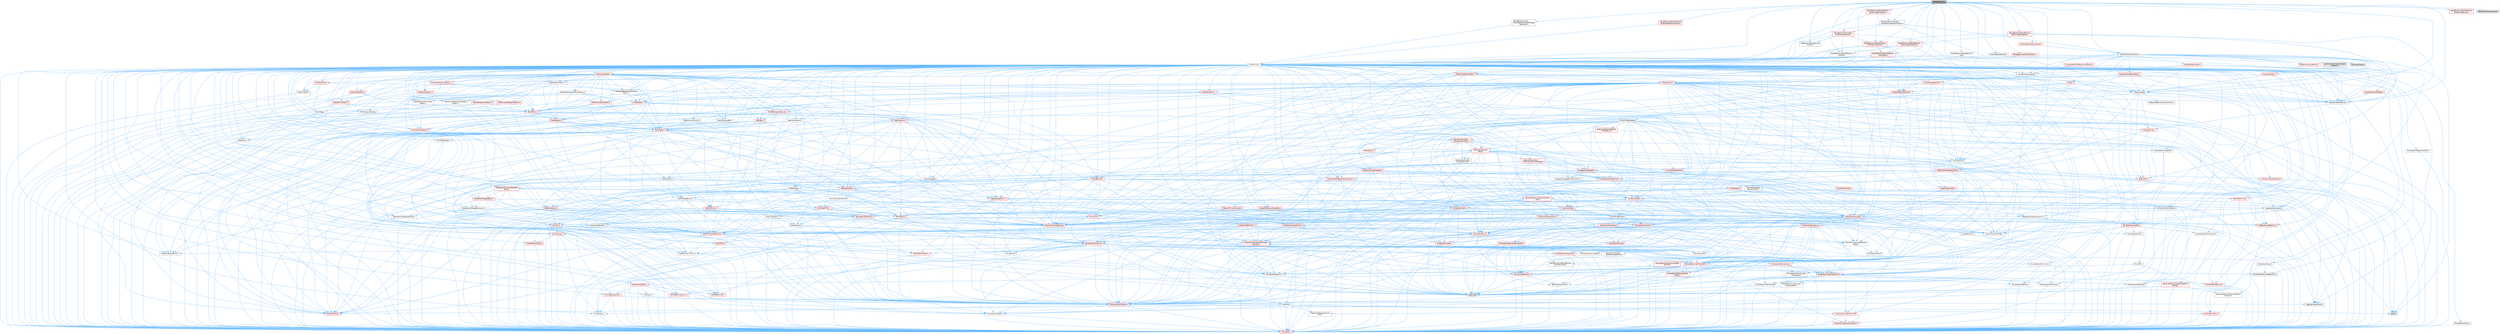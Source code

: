 digraph "WorldPartition.h"
{
 // INTERACTIVE_SVG=YES
 // LATEX_PDF_SIZE
  bgcolor="transparent";
  edge [fontname=Helvetica,fontsize=10,labelfontname=Helvetica,labelfontsize=10];
  node [fontname=Helvetica,fontsize=10,shape=box,height=0.2,width=0.4];
  Node1 [id="Node000001",label="WorldPartition.h",height=0.2,width=0.4,color="gray40", fillcolor="grey60", style="filled", fontcolor="black",tooltip=" "];
  Node1 -> Node2 [id="edge1_Node000001_Node000002",color="steelblue1",style="solid",tooltip=" "];
  Node2 [id="Node000002",label="CoreMinimal.h",height=0.2,width=0.4,color="grey40", fillcolor="white", style="filled",URL="$d7/d67/CoreMinimal_8h.html",tooltip=" "];
  Node2 -> Node3 [id="edge2_Node000002_Node000003",color="steelblue1",style="solid",tooltip=" "];
  Node3 [id="Node000003",label="CoreTypes.h",height=0.2,width=0.4,color="red", fillcolor="#FFF0F0", style="filled",URL="$dc/dec/CoreTypes_8h.html",tooltip=" "];
  Node2 -> Node17 [id="edge3_Node000002_Node000017",color="steelblue1",style="solid",tooltip=" "];
  Node17 [id="Node000017",label="CoreFwd.h",height=0.2,width=0.4,color="grey40", fillcolor="white", style="filled",URL="$d1/d1e/CoreFwd_8h.html",tooltip=" "];
  Node17 -> Node3 [id="edge4_Node000017_Node000003",color="steelblue1",style="solid",tooltip=" "];
  Node17 -> Node18 [id="edge5_Node000017_Node000018",color="steelblue1",style="solid",tooltip=" "];
  Node18 [id="Node000018",label="Containers/ContainersFwd.h",height=0.2,width=0.4,color="red", fillcolor="#FFF0F0", style="filled",URL="$d4/d0a/ContainersFwd_8h.html",tooltip=" "];
  Node18 -> Node3 [id="edge6_Node000018_Node000003",color="steelblue1",style="solid",tooltip=" "];
  Node18 -> Node19 [id="edge7_Node000018_Node000019",color="steelblue1",style="solid",tooltip=" "];
  Node19 [id="Node000019",label="Traits/IsContiguousContainer.h",height=0.2,width=0.4,color="red", fillcolor="#FFF0F0", style="filled",URL="$d5/d3c/IsContiguousContainer_8h.html",tooltip=" "];
  Node19 -> Node3 [id="edge8_Node000019_Node000003",color="steelblue1",style="solid",tooltip=" "];
  Node17 -> Node22 [id="edge9_Node000017_Node000022",color="steelblue1",style="solid",tooltip=" "];
  Node22 [id="Node000022",label="Math/MathFwd.h",height=0.2,width=0.4,color="red", fillcolor="#FFF0F0", style="filled",URL="$d2/d10/MathFwd_8h.html",tooltip=" "];
  Node17 -> Node23 [id="edge10_Node000017_Node000023",color="steelblue1",style="solid",tooltip=" "];
  Node23 [id="Node000023",label="UObject/UObjectHierarchy\lFwd.h",height=0.2,width=0.4,color="grey40", fillcolor="white", style="filled",URL="$d3/d13/UObjectHierarchyFwd_8h.html",tooltip=" "];
  Node2 -> Node23 [id="edge11_Node000002_Node000023",color="steelblue1",style="solid",tooltip=" "];
  Node2 -> Node18 [id="edge12_Node000002_Node000018",color="steelblue1",style="solid",tooltip=" "];
  Node2 -> Node24 [id="edge13_Node000002_Node000024",color="steelblue1",style="solid",tooltip=" "];
  Node24 [id="Node000024",label="Misc/VarArgs.h",height=0.2,width=0.4,color="grey40", fillcolor="white", style="filled",URL="$d5/d6f/VarArgs_8h.html",tooltip=" "];
  Node24 -> Node3 [id="edge14_Node000024_Node000003",color="steelblue1",style="solid",tooltip=" "];
  Node2 -> Node25 [id="edge15_Node000002_Node000025",color="steelblue1",style="solid",tooltip=" "];
  Node25 [id="Node000025",label="Logging/LogVerbosity.h",height=0.2,width=0.4,color="grey40", fillcolor="white", style="filled",URL="$d2/d8f/LogVerbosity_8h.html",tooltip=" "];
  Node25 -> Node3 [id="edge16_Node000025_Node000003",color="steelblue1",style="solid",tooltip=" "];
  Node2 -> Node26 [id="edge17_Node000002_Node000026",color="steelblue1",style="solid",tooltip=" "];
  Node26 [id="Node000026",label="Misc/OutputDevice.h",height=0.2,width=0.4,color="red", fillcolor="#FFF0F0", style="filled",URL="$d7/d32/OutputDevice_8h.html",tooltip=" "];
  Node26 -> Node17 [id="edge18_Node000026_Node000017",color="steelblue1",style="solid",tooltip=" "];
  Node26 -> Node3 [id="edge19_Node000026_Node000003",color="steelblue1",style="solid",tooltip=" "];
  Node26 -> Node25 [id="edge20_Node000026_Node000025",color="steelblue1",style="solid",tooltip=" "];
  Node26 -> Node24 [id="edge21_Node000026_Node000024",color="steelblue1",style="solid",tooltip=" "];
  Node2 -> Node32 [id="edge22_Node000002_Node000032",color="steelblue1",style="solid",tooltip=" "];
  Node32 [id="Node000032",label="HAL/PlatformCrt.h",height=0.2,width=0.4,color="red", fillcolor="#FFF0F0", style="filled",URL="$d8/d75/PlatformCrt_8h.html",tooltip=" "];
  Node2 -> Node42 [id="edge23_Node000002_Node000042",color="steelblue1",style="solid",tooltip=" "];
  Node42 [id="Node000042",label="HAL/PlatformMisc.h",height=0.2,width=0.4,color="red", fillcolor="#FFF0F0", style="filled",URL="$d0/df5/PlatformMisc_8h.html",tooltip=" "];
  Node42 -> Node3 [id="edge24_Node000042_Node000003",color="steelblue1",style="solid",tooltip=" "];
  Node2 -> Node61 [id="edge25_Node000002_Node000061",color="steelblue1",style="solid",tooltip=" "];
  Node61 [id="Node000061",label="Misc/AssertionMacros.h",height=0.2,width=0.4,color="red", fillcolor="#FFF0F0", style="filled",URL="$d0/dfa/AssertionMacros_8h.html",tooltip=" "];
  Node61 -> Node3 [id="edge26_Node000061_Node000003",color="steelblue1",style="solid",tooltip=" "];
  Node61 -> Node42 [id="edge27_Node000061_Node000042",color="steelblue1",style="solid",tooltip=" "];
  Node61 -> Node62 [id="edge28_Node000061_Node000062",color="steelblue1",style="solid",tooltip=" "];
  Node62 [id="Node000062",label="Templates/EnableIf.h",height=0.2,width=0.4,color="grey40", fillcolor="white", style="filled",URL="$d7/d60/EnableIf_8h.html",tooltip=" "];
  Node62 -> Node3 [id="edge29_Node000062_Node000003",color="steelblue1",style="solid",tooltip=" "];
  Node61 -> Node24 [id="edge30_Node000061_Node000024",color="steelblue1",style="solid",tooltip=" "];
  Node61 -> Node69 [id="edge31_Node000061_Node000069",color="steelblue1",style="solid",tooltip=" "];
  Node69 [id="Node000069",label="atomic",height=0.2,width=0.4,color="grey60", fillcolor="#E0E0E0", style="filled",tooltip=" "];
  Node2 -> Node70 [id="edge32_Node000002_Node000070",color="steelblue1",style="solid",tooltip=" "];
  Node70 [id="Node000070",label="Templates/IsPointer.h",height=0.2,width=0.4,color="grey40", fillcolor="white", style="filled",URL="$d7/d05/IsPointer_8h.html",tooltip=" "];
  Node70 -> Node3 [id="edge33_Node000070_Node000003",color="steelblue1",style="solid",tooltip=" "];
  Node2 -> Node71 [id="edge34_Node000002_Node000071",color="steelblue1",style="solid",tooltip=" "];
  Node71 [id="Node000071",label="HAL/PlatformMemory.h",height=0.2,width=0.4,color="red", fillcolor="#FFF0F0", style="filled",URL="$de/d68/PlatformMemory_8h.html",tooltip=" "];
  Node71 -> Node3 [id="edge35_Node000071_Node000003",color="steelblue1",style="solid",tooltip=" "];
  Node2 -> Node54 [id="edge36_Node000002_Node000054",color="steelblue1",style="solid",tooltip=" "];
  Node54 [id="Node000054",label="HAL/PlatformAtomics.h",height=0.2,width=0.4,color="red", fillcolor="#FFF0F0", style="filled",URL="$d3/d36/PlatformAtomics_8h.html",tooltip=" "];
  Node54 -> Node3 [id="edge37_Node000054_Node000003",color="steelblue1",style="solid",tooltip=" "];
  Node2 -> Node76 [id="edge38_Node000002_Node000076",color="steelblue1",style="solid",tooltip=" "];
  Node76 [id="Node000076",label="Misc/Exec.h",height=0.2,width=0.4,color="grey40", fillcolor="white", style="filled",URL="$de/ddb/Exec_8h.html",tooltip=" "];
  Node76 -> Node3 [id="edge39_Node000076_Node000003",color="steelblue1",style="solid",tooltip=" "];
  Node76 -> Node61 [id="edge40_Node000076_Node000061",color="steelblue1",style="solid",tooltip=" "];
  Node2 -> Node77 [id="edge41_Node000002_Node000077",color="steelblue1",style="solid",tooltip=" "];
  Node77 [id="Node000077",label="HAL/MemoryBase.h",height=0.2,width=0.4,color="red", fillcolor="#FFF0F0", style="filled",URL="$d6/d9f/MemoryBase_8h.html",tooltip=" "];
  Node77 -> Node3 [id="edge42_Node000077_Node000003",color="steelblue1",style="solid",tooltip=" "];
  Node77 -> Node54 [id="edge43_Node000077_Node000054",color="steelblue1",style="solid",tooltip=" "];
  Node77 -> Node32 [id="edge44_Node000077_Node000032",color="steelblue1",style="solid",tooltip=" "];
  Node77 -> Node76 [id="edge45_Node000077_Node000076",color="steelblue1",style="solid",tooltip=" "];
  Node77 -> Node26 [id="edge46_Node000077_Node000026",color="steelblue1",style="solid",tooltip=" "];
  Node2 -> Node87 [id="edge47_Node000002_Node000087",color="steelblue1",style="solid",tooltip=" "];
  Node87 [id="Node000087",label="HAL/UnrealMemory.h",height=0.2,width=0.4,color="red", fillcolor="#FFF0F0", style="filled",URL="$d9/d96/UnrealMemory_8h.html",tooltip=" "];
  Node87 -> Node3 [id="edge48_Node000087_Node000003",color="steelblue1",style="solid",tooltip=" "];
  Node87 -> Node77 [id="edge49_Node000087_Node000077",color="steelblue1",style="solid",tooltip=" "];
  Node87 -> Node71 [id="edge50_Node000087_Node000071",color="steelblue1",style="solid",tooltip=" "];
  Node87 -> Node70 [id="edge51_Node000087_Node000070",color="steelblue1",style="solid",tooltip=" "];
  Node2 -> Node89 [id="edge52_Node000002_Node000089",color="steelblue1",style="solid",tooltip=" "];
  Node89 [id="Node000089",label="Templates/IsArithmetic.h",height=0.2,width=0.4,color="grey40", fillcolor="white", style="filled",URL="$d2/d5d/IsArithmetic_8h.html",tooltip=" "];
  Node89 -> Node3 [id="edge53_Node000089_Node000003",color="steelblue1",style="solid",tooltip=" "];
  Node2 -> Node83 [id="edge54_Node000002_Node000083",color="steelblue1",style="solid",tooltip=" "];
  Node83 [id="Node000083",label="Templates/AndOrNot.h",height=0.2,width=0.4,color="grey40", fillcolor="white", style="filled",URL="$db/d0a/AndOrNot_8h.html",tooltip=" "];
  Node83 -> Node3 [id="edge55_Node000083_Node000003",color="steelblue1",style="solid",tooltip=" "];
  Node2 -> Node90 [id="edge56_Node000002_Node000090",color="steelblue1",style="solid",tooltip=" "];
  Node90 [id="Node000090",label="Templates/IsPODType.h",height=0.2,width=0.4,color="grey40", fillcolor="white", style="filled",URL="$d7/db1/IsPODType_8h.html",tooltip=" "];
  Node90 -> Node3 [id="edge57_Node000090_Node000003",color="steelblue1",style="solid",tooltip=" "];
  Node2 -> Node91 [id="edge58_Node000002_Node000091",color="steelblue1",style="solid",tooltip=" "];
  Node91 [id="Node000091",label="Templates/IsUECoreType.h",height=0.2,width=0.4,color="grey40", fillcolor="white", style="filled",URL="$d1/db8/IsUECoreType_8h.html",tooltip=" "];
  Node91 -> Node3 [id="edge59_Node000091_Node000003",color="steelblue1",style="solid",tooltip=" "];
  Node91 -> Node7 [id="edge60_Node000091_Node000007",color="steelblue1",style="solid",tooltip=" "];
  Node7 [id="Node000007",label="type_traits",height=0.2,width=0.4,color="grey60", fillcolor="#E0E0E0", style="filled",tooltip=" "];
  Node2 -> Node84 [id="edge61_Node000002_Node000084",color="steelblue1",style="solid",tooltip=" "];
  Node84 [id="Node000084",label="Templates/IsTriviallyCopy\lConstructible.h",height=0.2,width=0.4,color="grey40", fillcolor="white", style="filled",URL="$d3/d78/IsTriviallyCopyConstructible_8h.html",tooltip=" "];
  Node84 -> Node3 [id="edge62_Node000084_Node000003",color="steelblue1",style="solid",tooltip=" "];
  Node84 -> Node7 [id="edge63_Node000084_Node000007",color="steelblue1",style="solid",tooltip=" "];
  Node2 -> Node92 [id="edge64_Node000002_Node000092",color="steelblue1",style="solid",tooltip=" "];
  Node92 [id="Node000092",label="Templates/UnrealTypeTraits.h",height=0.2,width=0.4,color="red", fillcolor="#FFF0F0", style="filled",URL="$d2/d2d/UnrealTypeTraits_8h.html",tooltip=" "];
  Node92 -> Node3 [id="edge65_Node000092_Node000003",color="steelblue1",style="solid",tooltip=" "];
  Node92 -> Node70 [id="edge66_Node000092_Node000070",color="steelblue1",style="solid",tooltip=" "];
  Node92 -> Node61 [id="edge67_Node000092_Node000061",color="steelblue1",style="solid",tooltip=" "];
  Node92 -> Node83 [id="edge68_Node000092_Node000083",color="steelblue1",style="solid",tooltip=" "];
  Node92 -> Node62 [id="edge69_Node000092_Node000062",color="steelblue1",style="solid",tooltip=" "];
  Node92 -> Node89 [id="edge70_Node000092_Node000089",color="steelblue1",style="solid",tooltip=" "];
  Node92 -> Node90 [id="edge71_Node000092_Node000090",color="steelblue1",style="solid",tooltip=" "];
  Node92 -> Node91 [id="edge72_Node000092_Node000091",color="steelblue1",style="solid",tooltip=" "];
  Node92 -> Node84 [id="edge73_Node000092_Node000084",color="steelblue1",style="solid",tooltip=" "];
  Node2 -> Node62 [id="edge74_Node000002_Node000062",color="steelblue1",style="solid",tooltip=" "];
  Node2 -> Node94 [id="edge75_Node000002_Node000094",color="steelblue1",style="solid",tooltip=" "];
  Node94 [id="Node000094",label="Templates/RemoveReference.h",height=0.2,width=0.4,color="grey40", fillcolor="white", style="filled",URL="$da/dbe/RemoveReference_8h.html",tooltip=" "];
  Node94 -> Node3 [id="edge76_Node000094_Node000003",color="steelblue1",style="solid",tooltip=" "];
  Node2 -> Node95 [id="edge77_Node000002_Node000095",color="steelblue1",style="solid",tooltip=" "];
  Node95 [id="Node000095",label="Templates/IntegralConstant.h",height=0.2,width=0.4,color="grey40", fillcolor="white", style="filled",URL="$db/d1b/IntegralConstant_8h.html",tooltip=" "];
  Node95 -> Node3 [id="edge78_Node000095_Node000003",color="steelblue1",style="solid",tooltip=" "];
  Node2 -> Node96 [id="edge79_Node000002_Node000096",color="steelblue1",style="solid",tooltip=" "];
  Node96 [id="Node000096",label="Templates/IsClass.h",height=0.2,width=0.4,color="grey40", fillcolor="white", style="filled",URL="$db/dcb/IsClass_8h.html",tooltip=" "];
  Node96 -> Node3 [id="edge80_Node000096_Node000003",color="steelblue1",style="solid",tooltip=" "];
  Node2 -> Node97 [id="edge81_Node000002_Node000097",color="steelblue1",style="solid",tooltip=" "];
  Node97 [id="Node000097",label="Templates/TypeCompatible\lBytes.h",height=0.2,width=0.4,color="red", fillcolor="#FFF0F0", style="filled",URL="$df/d0a/TypeCompatibleBytes_8h.html",tooltip=" "];
  Node97 -> Node3 [id="edge82_Node000097_Node000003",color="steelblue1",style="solid",tooltip=" "];
  Node97 -> Node7 [id="edge83_Node000097_Node000007",color="steelblue1",style="solid",tooltip=" "];
  Node2 -> Node19 [id="edge84_Node000002_Node000019",color="steelblue1",style="solid",tooltip=" "];
  Node2 -> Node98 [id="edge85_Node000002_Node000098",color="steelblue1",style="solid",tooltip=" "];
  Node98 [id="Node000098",label="Templates/UnrealTemplate.h",height=0.2,width=0.4,color="red", fillcolor="#FFF0F0", style="filled",URL="$d4/d24/UnrealTemplate_8h.html",tooltip=" "];
  Node98 -> Node3 [id="edge86_Node000098_Node000003",color="steelblue1",style="solid",tooltip=" "];
  Node98 -> Node70 [id="edge87_Node000098_Node000070",color="steelblue1",style="solid",tooltip=" "];
  Node98 -> Node87 [id="edge88_Node000098_Node000087",color="steelblue1",style="solid",tooltip=" "];
  Node98 -> Node92 [id="edge89_Node000098_Node000092",color="steelblue1",style="solid",tooltip=" "];
  Node98 -> Node94 [id="edge90_Node000098_Node000094",color="steelblue1",style="solid",tooltip=" "];
  Node98 -> Node64 [id="edge91_Node000098_Node000064",color="steelblue1",style="solid",tooltip=" "];
  Node64 [id="Node000064",label="Templates/Requires.h",height=0.2,width=0.4,color="grey40", fillcolor="white", style="filled",URL="$dc/d96/Requires_8h.html",tooltip=" "];
  Node64 -> Node62 [id="edge92_Node000064_Node000062",color="steelblue1",style="solid",tooltip=" "];
  Node64 -> Node7 [id="edge93_Node000064_Node000007",color="steelblue1",style="solid",tooltip=" "];
  Node98 -> Node97 [id="edge94_Node000098_Node000097",color="steelblue1",style="solid",tooltip=" "];
  Node98 -> Node19 [id="edge95_Node000098_Node000019",color="steelblue1",style="solid",tooltip=" "];
  Node98 -> Node7 [id="edge96_Node000098_Node000007",color="steelblue1",style="solid",tooltip=" "];
  Node2 -> Node47 [id="edge97_Node000002_Node000047",color="steelblue1",style="solid",tooltip=" "];
  Node47 [id="Node000047",label="Math/NumericLimits.h",height=0.2,width=0.4,color="grey40", fillcolor="white", style="filled",URL="$df/d1b/NumericLimits_8h.html",tooltip=" "];
  Node47 -> Node3 [id="edge98_Node000047_Node000003",color="steelblue1",style="solid",tooltip=" "];
  Node2 -> Node102 [id="edge99_Node000002_Node000102",color="steelblue1",style="solid",tooltip=" "];
  Node102 [id="Node000102",label="HAL/PlatformMath.h",height=0.2,width=0.4,color="red", fillcolor="#FFF0F0", style="filled",URL="$dc/d53/PlatformMath_8h.html",tooltip=" "];
  Node102 -> Node3 [id="edge100_Node000102_Node000003",color="steelblue1",style="solid",tooltip=" "];
  Node2 -> Node85 [id="edge101_Node000002_Node000085",color="steelblue1",style="solid",tooltip=" "];
  Node85 [id="Node000085",label="Templates/IsTriviallyCopy\lAssignable.h",height=0.2,width=0.4,color="grey40", fillcolor="white", style="filled",URL="$d2/df2/IsTriviallyCopyAssignable_8h.html",tooltip=" "];
  Node85 -> Node3 [id="edge102_Node000085_Node000003",color="steelblue1",style="solid",tooltip=" "];
  Node85 -> Node7 [id="edge103_Node000085_Node000007",color="steelblue1",style="solid",tooltip=" "];
  Node2 -> Node110 [id="edge104_Node000002_Node000110",color="steelblue1",style="solid",tooltip=" "];
  Node110 [id="Node000110",label="Templates/MemoryOps.h",height=0.2,width=0.4,color="red", fillcolor="#FFF0F0", style="filled",URL="$db/dea/MemoryOps_8h.html",tooltip=" "];
  Node110 -> Node3 [id="edge105_Node000110_Node000003",color="steelblue1",style="solid",tooltip=" "];
  Node110 -> Node87 [id="edge106_Node000110_Node000087",color="steelblue1",style="solid",tooltip=" "];
  Node110 -> Node85 [id="edge107_Node000110_Node000085",color="steelblue1",style="solid",tooltip=" "];
  Node110 -> Node84 [id="edge108_Node000110_Node000084",color="steelblue1",style="solid",tooltip=" "];
  Node110 -> Node64 [id="edge109_Node000110_Node000064",color="steelblue1",style="solid",tooltip=" "];
  Node110 -> Node92 [id="edge110_Node000110_Node000092",color="steelblue1",style="solid",tooltip=" "];
  Node110 -> Node7 [id="edge111_Node000110_Node000007",color="steelblue1",style="solid",tooltip=" "];
  Node2 -> Node111 [id="edge112_Node000002_Node000111",color="steelblue1",style="solid",tooltip=" "];
  Node111 [id="Node000111",label="Containers/ContainerAllocation\lPolicies.h",height=0.2,width=0.4,color="red", fillcolor="#FFF0F0", style="filled",URL="$d7/dff/ContainerAllocationPolicies_8h.html",tooltip=" "];
  Node111 -> Node3 [id="edge113_Node000111_Node000003",color="steelblue1",style="solid",tooltip=" "];
  Node111 -> Node111 [id="edge114_Node000111_Node000111",color="steelblue1",style="solid",tooltip=" "];
  Node111 -> Node102 [id="edge115_Node000111_Node000102",color="steelblue1",style="solid",tooltip=" "];
  Node111 -> Node87 [id="edge116_Node000111_Node000087",color="steelblue1",style="solid",tooltip=" "];
  Node111 -> Node47 [id="edge117_Node000111_Node000047",color="steelblue1",style="solid",tooltip=" "];
  Node111 -> Node61 [id="edge118_Node000111_Node000061",color="steelblue1",style="solid",tooltip=" "];
  Node111 -> Node110 [id="edge119_Node000111_Node000110",color="steelblue1",style="solid",tooltip=" "];
  Node111 -> Node97 [id="edge120_Node000111_Node000097",color="steelblue1",style="solid",tooltip=" "];
  Node111 -> Node7 [id="edge121_Node000111_Node000007",color="steelblue1",style="solid",tooltip=" "];
  Node2 -> Node114 [id="edge122_Node000002_Node000114",color="steelblue1",style="solid",tooltip=" "];
  Node114 [id="Node000114",label="Templates/IsEnumClass.h",height=0.2,width=0.4,color="grey40", fillcolor="white", style="filled",URL="$d7/d15/IsEnumClass_8h.html",tooltip=" "];
  Node114 -> Node3 [id="edge123_Node000114_Node000003",color="steelblue1",style="solid",tooltip=" "];
  Node114 -> Node83 [id="edge124_Node000114_Node000083",color="steelblue1",style="solid",tooltip=" "];
  Node2 -> Node115 [id="edge125_Node000002_Node000115",color="steelblue1",style="solid",tooltip=" "];
  Node115 [id="Node000115",label="HAL/PlatformProperties.h",height=0.2,width=0.4,color="red", fillcolor="#FFF0F0", style="filled",URL="$d9/db0/PlatformProperties_8h.html",tooltip=" "];
  Node115 -> Node3 [id="edge126_Node000115_Node000003",color="steelblue1",style="solid",tooltip=" "];
  Node2 -> Node118 [id="edge127_Node000002_Node000118",color="steelblue1",style="solid",tooltip=" "];
  Node118 [id="Node000118",label="Misc/EngineVersionBase.h",height=0.2,width=0.4,color="grey40", fillcolor="white", style="filled",URL="$d5/d2b/EngineVersionBase_8h.html",tooltip=" "];
  Node118 -> Node3 [id="edge128_Node000118_Node000003",color="steelblue1",style="solid",tooltip=" "];
  Node2 -> Node119 [id="edge129_Node000002_Node000119",color="steelblue1",style="solid",tooltip=" "];
  Node119 [id="Node000119",label="Internationalization\l/TextNamespaceFwd.h",height=0.2,width=0.4,color="grey40", fillcolor="white", style="filled",URL="$d8/d97/TextNamespaceFwd_8h.html",tooltip=" "];
  Node119 -> Node3 [id="edge130_Node000119_Node000003",color="steelblue1",style="solid",tooltip=" "];
  Node2 -> Node120 [id="edge131_Node000002_Node000120",color="steelblue1",style="solid",tooltip=" "];
  Node120 [id="Node000120",label="Serialization/Archive.h",height=0.2,width=0.4,color="red", fillcolor="#FFF0F0", style="filled",URL="$d7/d3b/Archive_8h.html",tooltip=" "];
  Node120 -> Node17 [id="edge132_Node000120_Node000017",color="steelblue1",style="solid",tooltip=" "];
  Node120 -> Node3 [id="edge133_Node000120_Node000003",color="steelblue1",style="solid",tooltip=" "];
  Node120 -> Node115 [id="edge134_Node000120_Node000115",color="steelblue1",style="solid",tooltip=" "];
  Node120 -> Node119 [id="edge135_Node000120_Node000119",color="steelblue1",style="solid",tooltip=" "];
  Node120 -> Node22 [id="edge136_Node000120_Node000022",color="steelblue1",style="solid",tooltip=" "];
  Node120 -> Node61 [id="edge137_Node000120_Node000061",color="steelblue1",style="solid",tooltip=" "];
  Node120 -> Node5 [id="edge138_Node000120_Node000005",color="steelblue1",style="solid",tooltip=" "];
  Node5 [id="Node000005",label="Misc/Build.h",height=0.2,width=0.4,color="grey40", fillcolor="white", style="filled",URL="$d3/dbb/Build_8h.html",tooltip=" "];
  Node120 -> Node118 [id="edge139_Node000120_Node000118",color="steelblue1",style="solid",tooltip=" "];
  Node120 -> Node24 [id="edge140_Node000120_Node000024",color="steelblue1",style="solid",tooltip=" "];
  Node120 -> Node62 [id="edge141_Node000120_Node000062",color="steelblue1",style="solid",tooltip=" "];
  Node120 -> Node114 [id="edge142_Node000120_Node000114",color="steelblue1",style="solid",tooltip=" "];
  Node120 -> Node98 [id="edge143_Node000120_Node000098",color="steelblue1",style="solid",tooltip=" "];
  Node120 -> Node123 [id="edge144_Node000120_Node000123",color="steelblue1",style="solid",tooltip=" "];
  Node123 [id="Node000123",label="UObject/ObjectVersion.h",height=0.2,width=0.4,color="grey40", fillcolor="white", style="filled",URL="$da/d63/ObjectVersion_8h.html",tooltip=" "];
  Node123 -> Node3 [id="edge145_Node000123_Node000003",color="steelblue1",style="solid",tooltip=" "];
  Node2 -> Node124 [id="edge146_Node000002_Node000124",color="steelblue1",style="solid",tooltip=" "];
  Node124 [id="Node000124",label="Templates/Less.h",height=0.2,width=0.4,color="grey40", fillcolor="white", style="filled",URL="$de/dc8/Less_8h.html",tooltip=" "];
  Node124 -> Node3 [id="edge147_Node000124_Node000003",color="steelblue1",style="solid",tooltip=" "];
  Node124 -> Node98 [id="edge148_Node000124_Node000098",color="steelblue1",style="solid",tooltip=" "];
  Node2 -> Node125 [id="edge149_Node000002_Node000125",color="steelblue1",style="solid",tooltip=" "];
  Node125 [id="Node000125",label="Templates/Sorting.h",height=0.2,width=0.4,color="red", fillcolor="#FFF0F0", style="filled",URL="$d3/d9e/Sorting_8h.html",tooltip=" "];
  Node125 -> Node3 [id="edge150_Node000125_Node000003",color="steelblue1",style="solid",tooltip=" "];
  Node125 -> Node102 [id="edge151_Node000125_Node000102",color="steelblue1",style="solid",tooltip=" "];
  Node125 -> Node124 [id="edge152_Node000125_Node000124",color="steelblue1",style="solid",tooltip=" "];
  Node2 -> Node136 [id="edge153_Node000002_Node000136",color="steelblue1",style="solid",tooltip=" "];
  Node136 [id="Node000136",label="Misc/Char.h",height=0.2,width=0.4,color="red", fillcolor="#FFF0F0", style="filled",URL="$d0/d58/Char_8h.html",tooltip=" "];
  Node136 -> Node3 [id="edge154_Node000136_Node000003",color="steelblue1",style="solid",tooltip=" "];
  Node136 -> Node7 [id="edge155_Node000136_Node000007",color="steelblue1",style="solid",tooltip=" "];
  Node2 -> Node139 [id="edge156_Node000002_Node000139",color="steelblue1",style="solid",tooltip=" "];
  Node139 [id="Node000139",label="GenericPlatform/GenericPlatform\lStricmp.h",height=0.2,width=0.4,color="grey40", fillcolor="white", style="filled",URL="$d2/d86/GenericPlatformStricmp_8h.html",tooltip=" "];
  Node139 -> Node3 [id="edge157_Node000139_Node000003",color="steelblue1",style="solid",tooltip=" "];
  Node2 -> Node140 [id="edge158_Node000002_Node000140",color="steelblue1",style="solid",tooltip=" "];
  Node140 [id="Node000140",label="GenericPlatform/GenericPlatform\lString.h",height=0.2,width=0.4,color="red", fillcolor="#FFF0F0", style="filled",URL="$dd/d20/GenericPlatformString_8h.html",tooltip=" "];
  Node140 -> Node3 [id="edge159_Node000140_Node000003",color="steelblue1",style="solid",tooltip=" "];
  Node140 -> Node139 [id="edge160_Node000140_Node000139",color="steelblue1",style="solid",tooltip=" "];
  Node140 -> Node62 [id="edge161_Node000140_Node000062",color="steelblue1",style="solid",tooltip=" "];
  Node140 -> Node7 [id="edge162_Node000140_Node000007",color="steelblue1",style="solid",tooltip=" "];
  Node2 -> Node73 [id="edge163_Node000002_Node000073",color="steelblue1",style="solid",tooltip=" "];
  Node73 [id="Node000073",label="HAL/PlatformString.h",height=0.2,width=0.4,color="red", fillcolor="#FFF0F0", style="filled",URL="$db/db5/PlatformString_8h.html",tooltip=" "];
  Node73 -> Node3 [id="edge164_Node000073_Node000003",color="steelblue1",style="solid",tooltip=" "];
  Node2 -> Node143 [id="edge165_Node000002_Node000143",color="steelblue1",style="solid",tooltip=" "];
  Node143 [id="Node000143",label="Misc/CString.h",height=0.2,width=0.4,color="red", fillcolor="#FFF0F0", style="filled",URL="$d2/d49/CString_8h.html",tooltip=" "];
  Node143 -> Node3 [id="edge166_Node000143_Node000003",color="steelblue1",style="solid",tooltip=" "];
  Node143 -> Node32 [id="edge167_Node000143_Node000032",color="steelblue1",style="solid",tooltip=" "];
  Node143 -> Node73 [id="edge168_Node000143_Node000073",color="steelblue1",style="solid",tooltip=" "];
  Node143 -> Node61 [id="edge169_Node000143_Node000061",color="steelblue1",style="solid",tooltip=" "];
  Node143 -> Node136 [id="edge170_Node000143_Node000136",color="steelblue1",style="solid",tooltip=" "];
  Node143 -> Node24 [id="edge171_Node000143_Node000024",color="steelblue1",style="solid",tooltip=" "];
  Node2 -> Node144 [id="edge172_Node000002_Node000144",color="steelblue1",style="solid",tooltip=" "];
  Node144 [id="Node000144",label="Misc/Crc.h",height=0.2,width=0.4,color="red", fillcolor="#FFF0F0", style="filled",URL="$d4/dd2/Crc_8h.html",tooltip=" "];
  Node144 -> Node3 [id="edge173_Node000144_Node000003",color="steelblue1",style="solid",tooltip=" "];
  Node144 -> Node73 [id="edge174_Node000144_Node000073",color="steelblue1",style="solid",tooltip=" "];
  Node144 -> Node61 [id="edge175_Node000144_Node000061",color="steelblue1",style="solid",tooltip=" "];
  Node144 -> Node143 [id="edge176_Node000144_Node000143",color="steelblue1",style="solid",tooltip=" "];
  Node144 -> Node136 [id="edge177_Node000144_Node000136",color="steelblue1",style="solid",tooltip=" "];
  Node144 -> Node92 [id="edge178_Node000144_Node000092",color="steelblue1",style="solid",tooltip=" "];
  Node2 -> Node135 [id="edge179_Node000002_Node000135",color="steelblue1",style="solid",tooltip=" "];
  Node135 [id="Node000135",label="Math/UnrealMathUtility.h",height=0.2,width=0.4,color="red", fillcolor="#FFF0F0", style="filled",URL="$db/db8/UnrealMathUtility_8h.html",tooltip=" "];
  Node135 -> Node3 [id="edge180_Node000135_Node000003",color="steelblue1",style="solid",tooltip=" "];
  Node135 -> Node61 [id="edge181_Node000135_Node000061",color="steelblue1",style="solid",tooltip=" "];
  Node135 -> Node102 [id="edge182_Node000135_Node000102",color="steelblue1",style="solid",tooltip=" "];
  Node135 -> Node22 [id="edge183_Node000135_Node000022",color="steelblue1",style="solid",tooltip=" "];
  Node135 -> Node64 [id="edge184_Node000135_Node000064",color="steelblue1",style="solid",tooltip=" "];
  Node2 -> Node145 [id="edge185_Node000002_Node000145",color="steelblue1",style="solid",tooltip=" "];
  Node145 [id="Node000145",label="Containers/UnrealString.h",height=0.2,width=0.4,color="red", fillcolor="#FFF0F0", style="filled",URL="$d5/dba/UnrealString_8h.html",tooltip=" "];
  Node2 -> Node149 [id="edge186_Node000002_Node000149",color="steelblue1",style="solid",tooltip=" "];
  Node149 [id="Node000149",label="Containers/Array.h",height=0.2,width=0.4,color="red", fillcolor="#FFF0F0", style="filled",URL="$df/dd0/Array_8h.html",tooltip=" "];
  Node149 -> Node3 [id="edge187_Node000149_Node000003",color="steelblue1",style="solid",tooltip=" "];
  Node149 -> Node61 [id="edge188_Node000149_Node000061",color="steelblue1",style="solid",tooltip=" "];
  Node149 -> Node150 [id="edge189_Node000149_Node000150",color="steelblue1",style="solid",tooltip=" "];
  Node150 [id="Node000150",label="Misc/IntrusiveUnsetOptional\lState.h",height=0.2,width=0.4,color="grey40", fillcolor="white", style="filled",URL="$d2/d0a/IntrusiveUnsetOptionalState_8h.html",tooltip=" "];
  Node150 -> Node151 [id="edge190_Node000150_Node000151",color="steelblue1",style="solid",tooltip=" "];
  Node151 [id="Node000151",label="Misc/OptionalFwd.h",height=0.2,width=0.4,color="grey40", fillcolor="white", style="filled",URL="$dc/d50/OptionalFwd_8h.html",tooltip=" "];
  Node149 -> Node87 [id="edge191_Node000149_Node000087",color="steelblue1",style="solid",tooltip=" "];
  Node149 -> Node92 [id="edge192_Node000149_Node000092",color="steelblue1",style="solid",tooltip=" "];
  Node149 -> Node98 [id="edge193_Node000149_Node000098",color="steelblue1",style="solid",tooltip=" "];
  Node149 -> Node111 [id="edge194_Node000149_Node000111",color="steelblue1",style="solid",tooltip=" "];
  Node149 -> Node120 [id="edge195_Node000149_Node000120",color="steelblue1",style="solid",tooltip=" "];
  Node149 -> Node128 [id="edge196_Node000149_Node000128",color="steelblue1",style="solid",tooltip=" "];
  Node128 [id="Node000128",label="Templates/Invoke.h",height=0.2,width=0.4,color="red", fillcolor="#FFF0F0", style="filled",URL="$d7/deb/Invoke_8h.html",tooltip=" "];
  Node128 -> Node3 [id="edge197_Node000128_Node000003",color="steelblue1",style="solid",tooltip=" "];
  Node128 -> Node98 [id="edge198_Node000128_Node000098",color="steelblue1",style="solid",tooltip=" "];
  Node128 -> Node7 [id="edge199_Node000128_Node000007",color="steelblue1",style="solid",tooltip=" "];
  Node149 -> Node124 [id="edge200_Node000149_Node000124",color="steelblue1",style="solid",tooltip=" "];
  Node149 -> Node64 [id="edge201_Node000149_Node000064",color="steelblue1",style="solid",tooltip=" "];
  Node149 -> Node125 [id="edge202_Node000149_Node000125",color="steelblue1",style="solid",tooltip=" "];
  Node149 -> Node172 [id="edge203_Node000149_Node000172",color="steelblue1",style="solid",tooltip=" "];
  Node172 [id="Node000172",label="Templates/AlignmentTemplates.h",height=0.2,width=0.4,color="red", fillcolor="#FFF0F0", style="filled",URL="$dd/d32/AlignmentTemplates_8h.html",tooltip=" "];
  Node172 -> Node3 [id="edge204_Node000172_Node000003",color="steelblue1",style="solid",tooltip=" "];
  Node172 -> Node70 [id="edge205_Node000172_Node000070",color="steelblue1",style="solid",tooltip=" "];
  Node149 -> Node7 [id="edge206_Node000149_Node000007",color="steelblue1",style="solid",tooltip=" "];
  Node2 -> Node173 [id="edge207_Node000002_Node000173",color="steelblue1",style="solid",tooltip=" "];
  Node173 [id="Node000173",label="Misc/FrameNumber.h",height=0.2,width=0.4,color="grey40", fillcolor="white", style="filled",URL="$dd/dbd/FrameNumber_8h.html",tooltip=" "];
  Node173 -> Node3 [id="edge208_Node000173_Node000003",color="steelblue1",style="solid",tooltip=" "];
  Node173 -> Node47 [id="edge209_Node000173_Node000047",color="steelblue1",style="solid",tooltip=" "];
  Node173 -> Node135 [id="edge210_Node000173_Node000135",color="steelblue1",style="solid",tooltip=" "];
  Node173 -> Node62 [id="edge211_Node000173_Node000062",color="steelblue1",style="solid",tooltip=" "];
  Node173 -> Node92 [id="edge212_Node000173_Node000092",color="steelblue1",style="solid",tooltip=" "];
  Node2 -> Node174 [id="edge213_Node000002_Node000174",color="steelblue1",style="solid",tooltip=" "];
  Node174 [id="Node000174",label="Misc/Timespan.h",height=0.2,width=0.4,color="grey40", fillcolor="white", style="filled",URL="$da/dd9/Timespan_8h.html",tooltip=" "];
  Node174 -> Node3 [id="edge214_Node000174_Node000003",color="steelblue1",style="solid",tooltip=" "];
  Node174 -> Node175 [id="edge215_Node000174_Node000175",color="steelblue1",style="solid",tooltip=" "];
  Node175 [id="Node000175",label="Math/Interval.h",height=0.2,width=0.4,color="grey40", fillcolor="white", style="filled",URL="$d1/d55/Interval_8h.html",tooltip=" "];
  Node175 -> Node3 [id="edge216_Node000175_Node000003",color="steelblue1",style="solid",tooltip=" "];
  Node175 -> Node89 [id="edge217_Node000175_Node000089",color="steelblue1",style="solid",tooltip=" "];
  Node175 -> Node92 [id="edge218_Node000175_Node000092",color="steelblue1",style="solid",tooltip=" "];
  Node175 -> Node47 [id="edge219_Node000175_Node000047",color="steelblue1",style="solid",tooltip=" "];
  Node175 -> Node135 [id="edge220_Node000175_Node000135",color="steelblue1",style="solid",tooltip=" "];
  Node174 -> Node135 [id="edge221_Node000174_Node000135",color="steelblue1",style="solid",tooltip=" "];
  Node174 -> Node61 [id="edge222_Node000174_Node000061",color="steelblue1",style="solid",tooltip=" "];
  Node2 -> Node176 [id="edge223_Node000002_Node000176",color="steelblue1",style="solid",tooltip=" "];
  Node176 [id="Node000176",label="Containers/StringConv.h",height=0.2,width=0.4,color="red", fillcolor="#FFF0F0", style="filled",URL="$d3/ddf/StringConv_8h.html",tooltip=" "];
  Node176 -> Node3 [id="edge224_Node000176_Node000003",color="steelblue1",style="solid",tooltip=" "];
  Node176 -> Node61 [id="edge225_Node000176_Node000061",color="steelblue1",style="solid",tooltip=" "];
  Node176 -> Node111 [id="edge226_Node000176_Node000111",color="steelblue1",style="solid",tooltip=" "];
  Node176 -> Node149 [id="edge227_Node000176_Node000149",color="steelblue1",style="solid",tooltip=" "];
  Node176 -> Node143 [id="edge228_Node000176_Node000143",color="steelblue1",style="solid",tooltip=" "];
  Node176 -> Node177 [id="edge229_Node000176_Node000177",color="steelblue1",style="solid",tooltip=" "];
  Node177 [id="Node000177",label="Templates/IsArray.h",height=0.2,width=0.4,color="grey40", fillcolor="white", style="filled",URL="$d8/d8d/IsArray_8h.html",tooltip=" "];
  Node177 -> Node3 [id="edge230_Node000177_Node000003",color="steelblue1",style="solid",tooltip=" "];
  Node176 -> Node98 [id="edge231_Node000176_Node000098",color="steelblue1",style="solid",tooltip=" "];
  Node176 -> Node92 [id="edge232_Node000176_Node000092",color="steelblue1",style="solid",tooltip=" "];
  Node176 -> Node19 [id="edge233_Node000176_Node000019",color="steelblue1",style="solid",tooltip=" "];
  Node176 -> Node7 [id="edge234_Node000176_Node000007",color="steelblue1",style="solid",tooltip=" "];
  Node2 -> Node178 [id="edge235_Node000002_Node000178",color="steelblue1",style="solid",tooltip=" "];
  Node178 [id="Node000178",label="UObject/UnrealNames.h",height=0.2,width=0.4,color="red", fillcolor="#FFF0F0", style="filled",URL="$d8/db1/UnrealNames_8h.html",tooltip=" "];
  Node178 -> Node3 [id="edge236_Node000178_Node000003",color="steelblue1",style="solid",tooltip=" "];
  Node2 -> Node180 [id="edge237_Node000002_Node000180",color="steelblue1",style="solid",tooltip=" "];
  Node180 [id="Node000180",label="UObject/NameTypes.h",height=0.2,width=0.4,color="red", fillcolor="#FFF0F0", style="filled",URL="$d6/d35/NameTypes_8h.html",tooltip=" "];
  Node180 -> Node3 [id="edge238_Node000180_Node000003",color="steelblue1",style="solid",tooltip=" "];
  Node180 -> Node61 [id="edge239_Node000180_Node000061",color="steelblue1",style="solid",tooltip=" "];
  Node180 -> Node87 [id="edge240_Node000180_Node000087",color="steelblue1",style="solid",tooltip=" "];
  Node180 -> Node92 [id="edge241_Node000180_Node000092",color="steelblue1",style="solid",tooltip=" "];
  Node180 -> Node98 [id="edge242_Node000180_Node000098",color="steelblue1",style="solid",tooltip=" "];
  Node180 -> Node145 [id="edge243_Node000180_Node000145",color="steelblue1",style="solid",tooltip=" "];
  Node180 -> Node176 [id="edge244_Node000180_Node000176",color="steelblue1",style="solid",tooltip=" "];
  Node180 -> Node178 [id="edge245_Node000180_Node000178",color="steelblue1",style="solid",tooltip=" "];
  Node180 -> Node150 [id="edge246_Node000180_Node000150",color="steelblue1",style="solid",tooltip=" "];
  Node2 -> Node188 [id="edge247_Node000002_Node000188",color="steelblue1",style="solid",tooltip=" "];
  Node188 [id="Node000188",label="Misc/Parse.h",height=0.2,width=0.4,color="red", fillcolor="#FFF0F0", style="filled",URL="$dc/d71/Parse_8h.html",tooltip=" "];
  Node188 -> Node145 [id="edge248_Node000188_Node000145",color="steelblue1",style="solid",tooltip=" "];
  Node188 -> Node3 [id="edge249_Node000188_Node000003",color="steelblue1",style="solid",tooltip=" "];
  Node188 -> Node32 [id="edge250_Node000188_Node000032",color="steelblue1",style="solid",tooltip=" "];
  Node188 -> Node5 [id="edge251_Node000188_Node000005",color="steelblue1",style="solid",tooltip=" "];
  Node188 -> Node49 [id="edge252_Node000188_Node000049",color="steelblue1",style="solid",tooltip=" "];
  Node49 [id="Node000049",label="Misc/EnumClassFlags.h",height=0.2,width=0.4,color="grey40", fillcolor="white", style="filled",URL="$d8/de7/EnumClassFlags_8h.html",tooltip=" "];
  Node188 -> Node189 [id="edge253_Node000188_Node000189",color="steelblue1",style="solid",tooltip=" "];
  Node189 [id="Node000189",label="Templates/Function.h",height=0.2,width=0.4,color="red", fillcolor="#FFF0F0", style="filled",URL="$df/df5/Function_8h.html",tooltip=" "];
  Node189 -> Node3 [id="edge254_Node000189_Node000003",color="steelblue1",style="solid",tooltip=" "];
  Node189 -> Node61 [id="edge255_Node000189_Node000061",color="steelblue1",style="solid",tooltip=" "];
  Node189 -> Node150 [id="edge256_Node000189_Node000150",color="steelblue1",style="solid",tooltip=" "];
  Node189 -> Node87 [id="edge257_Node000189_Node000087",color="steelblue1",style="solid",tooltip=" "];
  Node189 -> Node92 [id="edge258_Node000189_Node000092",color="steelblue1",style="solid",tooltip=" "];
  Node189 -> Node128 [id="edge259_Node000189_Node000128",color="steelblue1",style="solid",tooltip=" "];
  Node189 -> Node98 [id="edge260_Node000189_Node000098",color="steelblue1",style="solid",tooltip=" "];
  Node189 -> Node64 [id="edge261_Node000189_Node000064",color="steelblue1",style="solid",tooltip=" "];
  Node189 -> Node135 [id="edge262_Node000189_Node000135",color="steelblue1",style="solid",tooltip=" "];
  Node189 -> Node7 [id="edge263_Node000189_Node000007",color="steelblue1",style="solid",tooltip=" "];
  Node2 -> Node172 [id="edge264_Node000002_Node000172",color="steelblue1",style="solid",tooltip=" "];
  Node2 -> Node191 [id="edge265_Node000002_Node000191",color="steelblue1",style="solid",tooltip=" "];
  Node191 [id="Node000191",label="Misc/StructBuilder.h",height=0.2,width=0.4,color="grey40", fillcolor="white", style="filled",URL="$d9/db3/StructBuilder_8h.html",tooltip=" "];
  Node191 -> Node3 [id="edge266_Node000191_Node000003",color="steelblue1",style="solid",tooltip=" "];
  Node191 -> Node135 [id="edge267_Node000191_Node000135",color="steelblue1",style="solid",tooltip=" "];
  Node191 -> Node172 [id="edge268_Node000191_Node000172",color="steelblue1",style="solid",tooltip=" "];
  Node2 -> Node104 [id="edge269_Node000002_Node000104",color="steelblue1",style="solid",tooltip=" "];
  Node104 [id="Node000104",label="Templates/Decay.h",height=0.2,width=0.4,color="grey40", fillcolor="white", style="filled",URL="$dd/d0f/Decay_8h.html",tooltip=" "];
  Node104 -> Node3 [id="edge270_Node000104_Node000003",color="steelblue1",style="solid",tooltip=" "];
  Node104 -> Node94 [id="edge271_Node000104_Node000094",color="steelblue1",style="solid",tooltip=" "];
  Node104 -> Node7 [id="edge272_Node000104_Node000007",color="steelblue1",style="solid",tooltip=" "];
  Node2 -> Node192 [id="edge273_Node000002_Node000192",color="steelblue1",style="solid",tooltip=" "];
  Node192 [id="Node000192",label="Templates/PointerIsConvertible\lFromTo.h",height=0.2,width=0.4,color="red", fillcolor="#FFF0F0", style="filled",URL="$d6/d65/PointerIsConvertibleFromTo_8h.html",tooltip=" "];
  Node192 -> Node3 [id="edge274_Node000192_Node000003",color="steelblue1",style="solid",tooltip=" "];
  Node192 -> Node7 [id="edge275_Node000192_Node000007",color="steelblue1",style="solid",tooltip=" "];
  Node2 -> Node128 [id="edge276_Node000002_Node000128",color="steelblue1",style="solid",tooltip=" "];
  Node2 -> Node189 [id="edge277_Node000002_Node000189",color="steelblue1",style="solid",tooltip=" "];
  Node2 -> Node161 [id="edge278_Node000002_Node000161",color="steelblue1",style="solid",tooltip=" "];
  Node161 [id="Node000161",label="Templates/TypeHash.h",height=0.2,width=0.4,color="red", fillcolor="#FFF0F0", style="filled",URL="$d1/d62/TypeHash_8h.html",tooltip=" "];
  Node161 -> Node3 [id="edge279_Node000161_Node000003",color="steelblue1",style="solid",tooltip=" "];
  Node161 -> Node64 [id="edge280_Node000161_Node000064",color="steelblue1",style="solid",tooltip=" "];
  Node161 -> Node144 [id="edge281_Node000161_Node000144",color="steelblue1",style="solid",tooltip=" "];
  Node161 -> Node7 [id="edge282_Node000161_Node000007",color="steelblue1",style="solid",tooltip=" "];
  Node2 -> Node193 [id="edge283_Node000002_Node000193",color="steelblue1",style="solid",tooltip=" "];
  Node193 [id="Node000193",label="Containers/ScriptArray.h",height=0.2,width=0.4,color="red", fillcolor="#FFF0F0", style="filled",URL="$dc/daf/ScriptArray_8h.html",tooltip=" "];
  Node193 -> Node3 [id="edge284_Node000193_Node000003",color="steelblue1",style="solid",tooltip=" "];
  Node193 -> Node61 [id="edge285_Node000193_Node000061",color="steelblue1",style="solid",tooltip=" "];
  Node193 -> Node87 [id="edge286_Node000193_Node000087",color="steelblue1",style="solid",tooltip=" "];
  Node193 -> Node111 [id="edge287_Node000193_Node000111",color="steelblue1",style="solid",tooltip=" "];
  Node193 -> Node149 [id="edge288_Node000193_Node000149",color="steelblue1",style="solid",tooltip=" "];
  Node2 -> Node194 [id="edge289_Node000002_Node000194",color="steelblue1",style="solid",tooltip=" "];
  Node194 [id="Node000194",label="Containers/BitArray.h",height=0.2,width=0.4,color="red", fillcolor="#FFF0F0", style="filled",URL="$d1/de4/BitArray_8h.html",tooltip=" "];
  Node194 -> Node111 [id="edge290_Node000194_Node000111",color="steelblue1",style="solid",tooltip=" "];
  Node194 -> Node3 [id="edge291_Node000194_Node000003",color="steelblue1",style="solid",tooltip=" "];
  Node194 -> Node54 [id="edge292_Node000194_Node000054",color="steelblue1",style="solid",tooltip=" "];
  Node194 -> Node87 [id="edge293_Node000194_Node000087",color="steelblue1",style="solid",tooltip=" "];
  Node194 -> Node135 [id="edge294_Node000194_Node000135",color="steelblue1",style="solid",tooltip=" "];
  Node194 -> Node61 [id="edge295_Node000194_Node000061",color="steelblue1",style="solid",tooltip=" "];
  Node194 -> Node49 [id="edge296_Node000194_Node000049",color="steelblue1",style="solid",tooltip=" "];
  Node194 -> Node120 [id="edge297_Node000194_Node000120",color="steelblue1",style="solid",tooltip=" "];
  Node194 -> Node62 [id="edge298_Node000194_Node000062",color="steelblue1",style="solid",tooltip=" "];
  Node194 -> Node128 [id="edge299_Node000194_Node000128",color="steelblue1",style="solid",tooltip=" "];
  Node194 -> Node98 [id="edge300_Node000194_Node000098",color="steelblue1",style="solid",tooltip=" "];
  Node194 -> Node92 [id="edge301_Node000194_Node000092",color="steelblue1",style="solid",tooltip=" "];
  Node2 -> Node195 [id="edge302_Node000002_Node000195",color="steelblue1",style="solid",tooltip=" "];
  Node195 [id="Node000195",label="Containers/SparseArray.h",height=0.2,width=0.4,color="red", fillcolor="#FFF0F0", style="filled",URL="$d5/dbf/SparseArray_8h.html",tooltip=" "];
  Node195 -> Node3 [id="edge303_Node000195_Node000003",color="steelblue1",style="solid",tooltip=" "];
  Node195 -> Node61 [id="edge304_Node000195_Node000061",color="steelblue1",style="solid",tooltip=" "];
  Node195 -> Node87 [id="edge305_Node000195_Node000087",color="steelblue1",style="solid",tooltip=" "];
  Node195 -> Node92 [id="edge306_Node000195_Node000092",color="steelblue1",style="solid",tooltip=" "];
  Node195 -> Node98 [id="edge307_Node000195_Node000098",color="steelblue1",style="solid",tooltip=" "];
  Node195 -> Node111 [id="edge308_Node000195_Node000111",color="steelblue1",style="solid",tooltip=" "];
  Node195 -> Node124 [id="edge309_Node000195_Node000124",color="steelblue1",style="solid",tooltip=" "];
  Node195 -> Node149 [id="edge310_Node000195_Node000149",color="steelblue1",style="solid",tooltip=" "];
  Node195 -> Node135 [id="edge311_Node000195_Node000135",color="steelblue1",style="solid",tooltip=" "];
  Node195 -> Node193 [id="edge312_Node000195_Node000193",color="steelblue1",style="solid",tooltip=" "];
  Node195 -> Node194 [id="edge313_Node000195_Node000194",color="steelblue1",style="solid",tooltip=" "];
  Node195 -> Node145 [id="edge314_Node000195_Node000145",color="steelblue1",style="solid",tooltip=" "];
  Node195 -> Node150 [id="edge315_Node000195_Node000150",color="steelblue1",style="solid",tooltip=" "];
  Node2 -> Node211 [id="edge316_Node000002_Node000211",color="steelblue1",style="solid",tooltip=" "];
  Node211 [id="Node000211",label="Containers/Set.h",height=0.2,width=0.4,color="red", fillcolor="#FFF0F0", style="filled",URL="$d4/d45/Set_8h.html",tooltip=" "];
  Node211 -> Node111 [id="edge317_Node000211_Node000111",color="steelblue1",style="solid",tooltip=" "];
  Node211 -> Node195 [id="edge318_Node000211_Node000195",color="steelblue1",style="solid",tooltip=" "];
  Node211 -> Node18 [id="edge319_Node000211_Node000018",color="steelblue1",style="solid",tooltip=" "];
  Node211 -> Node135 [id="edge320_Node000211_Node000135",color="steelblue1",style="solid",tooltip=" "];
  Node211 -> Node61 [id="edge321_Node000211_Node000061",color="steelblue1",style="solid",tooltip=" "];
  Node211 -> Node191 [id="edge322_Node000211_Node000191",color="steelblue1",style="solid",tooltip=" "];
  Node211 -> Node189 [id="edge323_Node000211_Node000189",color="steelblue1",style="solid",tooltip=" "];
  Node211 -> Node125 [id="edge324_Node000211_Node000125",color="steelblue1",style="solid",tooltip=" "];
  Node211 -> Node161 [id="edge325_Node000211_Node000161",color="steelblue1",style="solid",tooltip=" "];
  Node211 -> Node98 [id="edge326_Node000211_Node000098",color="steelblue1",style="solid",tooltip=" "];
  Node211 -> Node7 [id="edge327_Node000211_Node000007",color="steelblue1",style="solid",tooltip=" "];
  Node2 -> Node214 [id="edge328_Node000002_Node000214",color="steelblue1",style="solid",tooltip=" "];
  Node214 [id="Node000214",label="Algo/Reverse.h",height=0.2,width=0.4,color="grey40", fillcolor="white", style="filled",URL="$d5/d93/Reverse_8h.html",tooltip=" "];
  Node214 -> Node3 [id="edge329_Node000214_Node000003",color="steelblue1",style="solid",tooltip=" "];
  Node214 -> Node98 [id="edge330_Node000214_Node000098",color="steelblue1",style="solid",tooltip=" "];
  Node2 -> Node215 [id="edge331_Node000002_Node000215",color="steelblue1",style="solid",tooltip=" "];
  Node215 [id="Node000215",label="Containers/Map.h",height=0.2,width=0.4,color="red", fillcolor="#FFF0F0", style="filled",URL="$df/d79/Map_8h.html",tooltip=" "];
  Node215 -> Node3 [id="edge332_Node000215_Node000003",color="steelblue1",style="solid",tooltip=" "];
  Node215 -> Node214 [id="edge333_Node000215_Node000214",color="steelblue1",style="solid",tooltip=" "];
  Node215 -> Node211 [id="edge334_Node000215_Node000211",color="steelblue1",style="solid",tooltip=" "];
  Node215 -> Node145 [id="edge335_Node000215_Node000145",color="steelblue1",style="solid",tooltip=" "];
  Node215 -> Node61 [id="edge336_Node000215_Node000061",color="steelblue1",style="solid",tooltip=" "];
  Node215 -> Node191 [id="edge337_Node000215_Node000191",color="steelblue1",style="solid",tooltip=" "];
  Node215 -> Node189 [id="edge338_Node000215_Node000189",color="steelblue1",style="solid",tooltip=" "];
  Node215 -> Node125 [id="edge339_Node000215_Node000125",color="steelblue1",style="solid",tooltip=" "];
  Node215 -> Node216 [id="edge340_Node000215_Node000216",color="steelblue1",style="solid",tooltip=" "];
  Node216 [id="Node000216",label="Templates/Tuple.h",height=0.2,width=0.4,color="red", fillcolor="#FFF0F0", style="filled",URL="$d2/d4f/Tuple_8h.html",tooltip=" "];
  Node216 -> Node3 [id="edge341_Node000216_Node000003",color="steelblue1",style="solid",tooltip=" "];
  Node216 -> Node98 [id="edge342_Node000216_Node000098",color="steelblue1",style="solid",tooltip=" "];
  Node216 -> Node217 [id="edge343_Node000216_Node000217",color="steelblue1",style="solid",tooltip=" "];
  Node217 [id="Node000217",label="Delegates/IntegerSequence.h",height=0.2,width=0.4,color="grey40", fillcolor="white", style="filled",URL="$d2/dcc/IntegerSequence_8h.html",tooltip=" "];
  Node217 -> Node3 [id="edge344_Node000217_Node000003",color="steelblue1",style="solid",tooltip=" "];
  Node216 -> Node128 [id="edge345_Node000216_Node000128",color="steelblue1",style="solid",tooltip=" "];
  Node216 -> Node64 [id="edge346_Node000216_Node000064",color="steelblue1",style="solid",tooltip=" "];
  Node216 -> Node161 [id="edge347_Node000216_Node000161",color="steelblue1",style="solid",tooltip=" "];
  Node216 -> Node7 [id="edge348_Node000216_Node000007",color="steelblue1",style="solid",tooltip=" "];
  Node215 -> Node98 [id="edge349_Node000215_Node000098",color="steelblue1",style="solid",tooltip=" "];
  Node215 -> Node92 [id="edge350_Node000215_Node000092",color="steelblue1",style="solid",tooltip=" "];
  Node215 -> Node7 [id="edge351_Node000215_Node000007",color="steelblue1",style="solid",tooltip=" "];
  Node2 -> Node219 [id="edge352_Node000002_Node000219",color="steelblue1",style="solid",tooltip=" "];
  Node219 [id="Node000219",label="Math/IntPoint.h",height=0.2,width=0.4,color="red", fillcolor="#FFF0F0", style="filled",URL="$d3/df7/IntPoint_8h.html",tooltip=" "];
  Node219 -> Node3 [id="edge353_Node000219_Node000003",color="steelblue1",style="solid",tooltip=" "];
  Node219 -> Node61 [id="edge354_Node000219_Node000061",color="steelblue1",style="solid",tooltip=" "];
  Node219 -> Node188 [id="edge355_Node000219_Node000188",color="steelblue1",style="solid",tooltip=" "];
  Node219 -> Node22 [id="edge356_Node000219_Node000022",color="steelblue1",style="solid",tooltip=" "];
  Node219 -> Node135 [id="edge357_Node000219_Node000135",color="steelblue1",style="solid",tooltip=" "];
  Node219 -> Node145 [id="edge358_Node000219_Node000145",color="steelblue1",style="solid",tooltip=" "];
  Node219 -> Node161 [id="edge359_Node000219_Node000161",color="steelblue1",style="solid",tooltip=" "];
  Node2 -> Node221 [id="edge360_Node000002_Node000221",color="steelblue1",style="solid",tooltip=" "];
  Node221 [id="Node000221",label="Math/IntVector.h",height=0.2,width=0.4,color="red", fillcolor="#FFF0F0", style="filled",URL="$d7/d44/IntVector_8h.html",tooltip=" "];
  Node221 -> Node3 [id="edge361_Node000221_Node000003",color="steelblue1",style="solid",tooltip=" "];
  Node221 -> Node144 [id="edge362_Node000221_Node000144",color="steelblue1",style="solid",tooltip=" "];
  Node221 -> Node188 [id="edge363_Node000221_Node000188",color="steelblue1",style="solid",tooltip=" "];
  Node221 -> Node22 [id="edge364_Node000221_Node000022",color="steelblue1",style="solid",tooltip=" "];
  Node221 -> Node135 [id="edge365_Node000221_Node000135",color="steelblue1",style="solid",tooltip=" "];
  Node221 -> Node145 [id="edge366_Node000221_Node000145",color="steelblue1",style="solid",tooltip=" "];
  Node2 -> Node222 [id="edge367_Node000002_Node000222",color="steelblue1",style="solid",tooltip=" "];
  Node222 [id="Node000222",label="Logging/LogCategory.h",height=0.2,width=0.4,color="grey40", fillcolor="white", style="filled",URL="$d9/d36/LogCategory_8h.html",tooltip=" "];
  Node222 -> Node3 [id="edge368_Node000222_Node000003",color="steelblue1",style="solid",tooltip=" "];
  Node222 -> Node25 [id="edge369_Node000222_Node000025",color="steelblue1",style="solid",tooltip=" "];
  Node222 -> Node180 [id="edge370_Node000222_Node000180",color="steelblue1",style="solid",tooltip=" "];
  Node2 -> Node223 [id="edge371_Node000002_Node000223",color="steelblue1",style="solid",tooltip=" "];
  Node223 [id="Node000223",label="Logging/LogMacros.h",height=0.2,width=0.4,color="red", fillcolor="#FFF0F0", style="filled",URL="$d0/d16/LogMacros_8h.html",tooltip=" "];
  Node223 -> Node145 [id="edge372_Node000223_Node000145",color="steelblue1",style="solid",tooltip=" "];
  Node223 -> Node3 [id="edge373_Node000223_Node000003",color="steelblue1",style="solid",tooltip=" "];
  Node223 -> Node222 [id="edge374_Node000223_Node000222",color="steelblue1",style="solid",tooltip=" "];
  Node223 -> Node25 [id="edge375_Node000223_Node000025",color="steelblue1",style="solid",tooltip=" "];
  Node223 -> Node61 [id="edge376_Node000223_Node000061",color="steelblue1",style="solid",tooltip=" "];
  Node223 -> Node5 [id="edge377_Node000223_Node000005",color="steelblue1",style="solid",tooltip=" "];
  Node223 -> Node24 [id="edge378_Node000223_Node000024",color="steelblue1",style="solid",tooltip=" "];
  Node223 -> Node62 [id="edge379_Node000223_Node000062",color="steelblue1",style="solid",tooltip=" "];
  Node223 -> Node7 [id="edge380_Node000223_Node000007",color="steelblue1",style="solid",tooltip=" "];
  Node2 -> Node226 [id="edge381_Node000002_Node000226",color="steelblue1",style="solid",tooltip=" "];
  Node226 [id="Node000226",label="Math/Vector2D.h",height=0.2,width=0.4,color="red", fillcolor="#FFF0F0", style="filled",URL="$d3/db0/Vector2D_8h.html",tooltip=" "];
  Node226 -> Node3 [id="edge382_Node000226_Node000003",color="steelblue1",style="solid",tooltip=" "];
  Node226 -> Node22 [id="edge383_Node000226_Node000022",color="steelblue1",style="solid",tooltip=" "];
  Node226 -> Node61 [id="edge384_Node000226_Node000061",color="steelblue1",style="solid",tooltip=" "];
  Node226 -> Node144 [id="edge385_Node000226_Node000144",color="steelblue1",style="solid",tooltip=" "];
  Node226 -> Node135 [id="edge386_Node000226_Node000135",color="steelblue1",style="solid",tooltip=" "];
  Node226 -> Node145 [id="edge387_Node000226_Node000145",color="steelblue1",style="solid",tooltip=" "];
  Node226 -> Node188 [id="edge388_Node000226_Node000188",color="steelblue1",style="solid",tooltip=" "];
  Node226 -> Node219 [id="edge389_Node000226_Node000219",color="steelblue1",style="solid",tooltip=" "];
  Node226 -> Node223 [id="edge390_Node000226_Node000223",color="steelblue1",style="solid",tooltip=" "];
  Node226 -> Node7 [id="edge391_Node000226_Node000007",color="steelblue1",style="solid",tooltip=" "];
  Node2 -> Node230 [id="edge392_Node000002_Node000230",color="steelblue1",style="solid",tooltip=" "];
  Node230 [id="Node000230",label="Math/IntRect.h",height=0.2,width=0.4,color="grey40", fillcolor="white", style="filled",URL="$d7/d53/IntRect_8h.html",tooltip=" "];
  Node230 -> Node3 [id="edge393_Node000230_Node000003",color="steelblue1",style="solid",tooltip=" "];
  Node230 -> Node22 [id="edge394_Node000230_Node000022",color="steelblue1",style="solid",tooltip=" "];
  Node230 -> Node135 [id="edge395_Node000230_Node000135",color="steelblue1",style="solid",tooltip=" "];
  Node230 -> Node145 [id="edge396_Node000230_Node000145",color="steelblue1",style="solid",tooltip=" "];
  Node230 -> Node219 [id="edge397_Node000230_Node000219",color="steelblue1",style="solid",tooltip=" "];
  Node230 -> Node226 [id="edge398_Node000230_Node000226",color="steelblue1",style="solid",tooltip=" "];
  Node2 -> Node231 [id="edge399_Node000002_Node000231",color="steelblue1",style="solid",tooltip=" "];
  Node231 [id="Node000231",label="Misc/ByteSwap.h",height=0.2,width=0.4,color="grey40", fillcolor="white", style="filled",URL="$dc/dd7/ByteSwap_8h.html",tooltip=" "];
  Node231 -> Node3 [id="edge400_Node000231_Node000003",color="steelblue1",style="solid",tooltip=" "];
  Node231 -> Node32 [id="edge401_Node000231_Node000032",color="steelblue1",style="solid",tooltip=" "];
  Node2 -> Node160 [id="edge402_Node000002_Node000160",color="steelblue1",style="solid",tooltip=" "];
  Node160 [id="Node000160",label="Containers/EnumAsByte.h",height=0.2,width=0.4,color="grey40", fillcolor="white", style="filled",URL="$d6/d9a/EnumAsByte_8h.html",tooltip=" "];
  Node160 -> Node3 [id="edge403_Node000160_Node000003",color="steelblue1",style="solid",tooltip=" "];
  Node160 -> Node90 [id="edge404_Node000160_Node000090",color="steelblue1",style="solid",tooltip=" "];
  Node160 -> Node161 [id="edge405_Node000160_Node000161",color="steelblue1",style="solid",tooltip=" "];
  Node2 -> Node232 [id="edge406_Node000002_Node000232",color="steelblue1",style="solid",tooltip=" "];
  Node232 [id="Node000232",label="HAL/PlatformTLS.h",height=0.2,width=0.4,color="red", fillcolor="#FFF0F0", style="filled",URL="$d0/def/PlatformTLS_8h.html",tooltip=" "];
  Node232 -> Node3 [id="edge407_Node000232_Node000003",color="steelblue1",style="solid",tooltip=" "];
  Node2 -> Node235 [id="edge408_Node000002_Node000235",color="steelblue1",style="solid",tooltip=" "];
  Node235 [id="Node000235",label="CoreGlobals.h",height=0.2,width=0.4,color="red", fillcolor="#FFF0F0", style="filled",URL="$d5/d8c/CoreGlobals_8h.html",tooltip=" "];
  Node235 -> Node145 [id="edge409_Node000235_Node000145",color="steelblue1",style="solid",tooltip=" "];
  Node235 -> Node3 [id="edge410_Node000235_Node000003",color="steelblue1",style="solid",tooltip=" "];
  Node235 -> Node232 [id="edge411_Node000235_Node000232",color="steelblue1",style="solid",tooltip=" "];
  Node235 -> Node223 [id="edge412_Node000235_Node000223",color="steelblue1",style="solid",tooltip=" "];
  Node235 -> Node5 [id="edge413_Node000235_Node000005",color="steelblue1",style="solid",tooltip=" "];
  Node235 -> Node49 [id="edge414_Node000235_Node000049",color="steelblue1",style="solid",tooltip=" "];
  Node235 -> Node26 [id="edge415_Node000235_Node000026",color="steelblue1",style="solid",tooltip=" "];
  Node235 -> Node180 [id="edge416_Node000235_Node000180",color="steelblue1",style="solid",tooltip=" "];
  Node235 -> Node69 [id="edge417_Node000235_Node000069",color="steelblue1",style="solid",tooltip=" "];
  Node2 -> Node236 [id="edge418_Node000002_Node000236",color="steelblue1",style="solid",tooltip=" "];
  Node236 [id="Node000236",label="Templates/SharedPointer.h",height=0.2,width=0.4,color="red", fillcolor="#FFF0F0", style="filled",URL="$d2/d17/SharedPointer_8h.html",tooltip=" "];
  Node236 -> Node3 [id="edge419_Node000236_Node000003",color="steelblue1",style="solid",tooltip=" "];
  Node236 -> Node150 [id="edge420_Node000236_Node000150",color="steelblue1",style="solid",tooltip=" "];
  Node236 -> Node192 [id="edge421_Node000236_Node000192",color="steelblue1",style="solid",tooltip=" "];
  Node236 -> Node61 [id="edge422_Node000236_Node000061",color="steelblue1",style="solid",tooltip=" "];
  Node236 -> Node87 [id="edge423_Node000236_Node000087",color="steelblue1",style="solid",tooltip=" "];
  Node236 -> Node149 [id="edge424_Node000236_Node000149",color="steelblue1",style="solid",tooltip=" "];
  Node236 -> Node215 [id="edge425_Node000236_Node000215",color="steelblue1",style="solid",tooltip=" "];
  Node236 -> Node235 [id="edge426_Node000236_Node000235",color="steelblue1",style="solid",tooltip=" "];
  Node2 -> Node241 [id="edge427_Node000002_Node000241",color="steelblue1",style="solid",tooltip=" "];
  Node241 [id="Node000241",label="Internationalization\l/CulturePointer.h",height=0.2,width=0.4,color="grey40", fillcolor="white", style="filled",URL="$d6/dbe/CulturePointer_8h.html",tooltip=" "];
  Node241 -> Node3 [id="edge428_Node000241_Node000003",color="steelblue1",style="solid",tooltip=" "];
  Node241 -> Node236 [id="edge429_Node000241_Node000236",color="steelblue1",style="solid",tooltip=" "];
  Node2 -> Node242 [id="edge430_Node000002_Node000242",color="steelblue1",style="solid",tooltip=" "];
  Node242 [id="Node000242",label="UObject/WeakObjectPtrTemplates.h",height=0.2,width=0.4,color="red", fillcolor="#FFF0F0", style="filled",URL="$d8/d3b/WeakObjectPtrTemplates_8h.html",tooltip=" "];
  Node242 -> Node3 [id="edge431_Node000242_Node000003",color="steelblue1",style="solid",tooltip=" "];
  Node242 -> Node64 [id="edge432_Node000242_Node000064",color="steelblue1",style="solid",tooltip=" "];
  Node242 -> Node215 [id="edge433_Node000242_Node000215",color="steelblue1",style="solid",tooltip=" "];
  Node242 -> Node7 [id="edge434_Node000242_Node000007",color="steelblue1",style="solid",tooltip=" "];
  Node2 -> Node245 [id="edge435_Node000002_Node000245",color="steelblue1",style="solid",tooltip=" "];
  Node245 [id="Node000245",label="Delegates/DelegateSettings.h",height=0.2,width=0.4,color="grey40", fillcolor="white", style="filled",URL="$d0/d97/DelegateSettings_8h.html",tooltip=" "];
  Node245 -> Node3 [id="edge436_Node000245_Node000003",color="steelblue1",style="solid",tooltip=" "];
  Node2 -> Node246 [id="edge437_Node000002_Node000246",color="steelblue1",style="solid",tooltip=" "];
  Node246 [id="Node000246",label="Delegates/IDelegateInstance.h",height=0.2,width=0.4,color="grey40", fillcolor="white", style="filled",URL="$d2/d10/IDelegateInstance_8h.html",tooltip=" "];
  Node246 -> Node3 [id="edge438_Node000246_Node000003",color="steelblue1",style="solid",tooltip=" "];
  Node246 -> Node161 [id="edge439_Node000246_Node000161",color="steelblue1",style="solid",tooltip=" "];
  Node246 -> Node180 [id="edge440_Node000246_Node000180",color="steelblue1",style="solid",tooltip=" "];
  Node246 -> Node245 [id="edge441_Node000246_Node000245",color="steelblue1",style="solid",tooltip=" "];
  Node2 -> Node247 [id="edge442_Node000002_Node000247",color="steelblue1",style="solid",tooltip=" "];
  Node247 [id="Node000247",label="Delegates/DelegateBase.h",height=0.2,width=0.4,color="red", fillcolor="#FFF0F0", style="filled",URL="$da/d67/DelegateBase_8h.html",tooltip=" "];
  Node247 -> Node3 [id="edge443_Node000247_Node000003",color="steelblue1",style="solid",tooltip=" "];
  Node247 -> Node111 [id="edge444_Node000247_Node000111",color="steelblue1",style="solid",tooltip=" "];
  Node247 -> Node135 [id="edge445_Node000247_Node000135",color="steelblue1",style="solid",tooltip=" "];
  Node247 -> Node180 [id="edge446_Node000247_Node000180",color="steelblue1",style="solid",tooltip=" "];
  Node247 -> Node245 [id="edge447_Node000247_Node000245",color="steelblue1",style="solid",tooltip=" "];
  Node247 -> Node246 [id="edge448_Node000247_Node000246",color="steelblue1",style="solid",tooltip=" "];
  Node2 -> Node255 [id="edge449_Node000002_Node000255",color="steelblue1",style="solid",tooltip=" "];
  Node255 [id="Node000255",label="Delegates/MulticastDelegate\lBase.h",height=0.2,width=0.4,color="red", fillcolor="#FFF0F0", style="filled",URL="$db/d16/MulticastDelegateBase_8h.html",tooltip=" "];
  Node255 -> Node3 [id="edge450_Node000255_Node000003",color="steelblue1",style="solid",tooltip=" "];
  Node255 -> Node111 [id="edge451_Node000255_Node000111",color="steelblue1",style="solid",tooltip=" "];
  Node255 -> Node149 [id="edge452_Node000255_Node000149",color="steelblue1",style="solid",tooltip=" "];
  Node255 -> Node135 [id="edge453_Node000255_Node000135",color="steelblue1",style="solid",tooltip=" "];
  Node255 -> Node246 [id="edge454_Node000255_Node000246",color="steelblue1",style="solid",tooltip=" "];
  Node255 -> Node247 [id="edge455_Node000255_Node000247",color="steelblue1",style="solid",tooltip=" "];
  Node2 -> Node217 [id="edge456_Node000002_Node000217",color="steelblue1",style="solid",tooltip=" "];
  Node2 -> Node216 [id="edge457_Node000002_Node000216",color="steelblue1",style="solid",tooltip=" "];
  Node2 -> Node256 [id="edge458_Node000002_Node000256",color="steelblue1",style="solid",tooltip=" "];
  Node256 [id="Node000256",label="UObject/ScriptDelegates.h",height=0.2,width=0.4,color="red", fillcolor="#FFF0F0", style="filled",URL="$de/d81/ScriptDelegates_8h.html",tooltip=" "];
  Node256 -> Node149 [id="edge459_Node000256_Node000149",color="steelblue1",style="solid",tooltip=" "];
  Node256 -> Node111 [id="edge460_Node000256_Node000111",color="steelblue1",style="solid",tooltip=" "];
  Node256 -> Node145 [id="edge461_Node000256_Node000145",color="steelblue1",style="solid",tooltip=" "];
  Node256 -> Node61 [id="edge462_Node000256_Node000061",color="steelblue1",style="solid",tooltip=" "];
  Node256 -> Node236 [id="edge463_Node000256_Node000236",color="steelblue1",style="solid",tooltip=" "];
  Node256 -> Node161 [id="edge464_Node000256_Node000161",color="steelblue1",style="solid",tooltip=" "];
  Node256 -> Node92 [id="edge465_Node000256_Node000092",color="steelblue1",style="solid",tooltip=" "];
  Node256 -> Node180 [id="edge466_Node000256_Node000180",color="steelblue1",style="solid",tooltip=" "];
  Node2 -> Node258 [id="edge467_Node000002_Node000258",color="steelblue1",style="solid",tooltip=" "];
  Node258 [id="Node000258",label="Delegates/Delegate.h",height=0.2,width=0.4,color="red", fillcolor="#FFF0F0", style="filled",URL="$d4/d80/Delegate_8h.html",tooltip=" "];
  Node258 -> Node3 [id="edge468_Node000258_Node000003",color="steelblue1",style="solid",tooltip=" "];
  Node258 -> Node61 [id="edge469_Node000258_Node000061",color="steelblue1",style="solid",tooltip=" "];
  Node258 -> Node180 [id="edge470_Node000258_Node000180",color="steelblue1",style="solid",tooltip=" "];
  Node258 -> Node236 [id="edge471_Node000258_Node000236",color="steelblue1",style="solid",tooltip=" "];
  Node258 -> Node242 [id="edge472_Node000258_Node000242",color="steelblue1",style="solid",tooltip=" "];
  Node258 -> Node255 [id="edge473_Node000258_Node000255",color="steelblue1",style="solid",tooltip=" "];
  Node258 -> Node217 [id="edge474_Node000258_Node000217",color="steelblue1",style="solid",tooltip=" "];
  Node258 -> Node262 [id="edge475_Node000258_Node000262",color="steelblue1",style="solid",tooltip=" "];
  Node262 [id="Node000262",label="Delegates/DelegateCombinations.h",height=0.2,width=0.4,color="grey40", fillcolor="white", style="filled",URL="$d3/d23/DelegateCombinations_8h.html",tooltip=" "];
  Node2 -> Node263 [id="edge476_Node000002_Node000263",color="steelblue1",style="solid",tooltip=" "];
  Node263 [id="Node000263",label="Internationalization\l/TextLocalizationManager.h",height=0.2,width=0.4,color="red", fillcolor="#FFF0F0", style="filled",URL="$d5/d2e/TextLocalizationManager_8h.html",tooltip=" "];
  Node263 -> Node264 [id="edge477_Node000263_Node000264",color="steelblue1",style="solid",tooltip=" "];
  Node264 [id="Node000264",label="Async/TaskGraphFwd.h",height=0.2,width=0.4,color="red", fillcolor="#FFF0F0", style="filled",URL="$d8/d71/TaskGraphFwd_8h.html",tooltip=" "];
  Node263 -> Node149 [id="edge478_Node000263_Node000149",color="steelblue1",style="solid",tooltip=" "];
  Node263 -> Node187 [id="edge479_Node000263_Node000187",color="steelblue1",style="solid",tooltip=" "];
  Node187 [id="Node000187",label="Containers/ArrayView.h",height=0.2,width=0.4,color="red", fillcolor="#FFF0F0", style="filled",URL="$d7/df4/ArrayView_8h.html",tooltip=" "];
  Node187 -> Node3 [id="edge480_Node000187_Node000003",color="steelblue1",style="solid",tooltip=" "];
  Node187 -> Node18 [id="edge481_Node000187_Node000018",color="steelblue1",style="solid",tooltip=" "];
  Node187 -> Node61 [id="edge482_Node000187_Node000061",color="steelblue1",style="solid",tooltip=" "];
  Node187 -> Node150 [id="edge483_Node000187_Node000150",color="steelblue1",style="solid",tooltip=" "];
  Node187 -> Node128 [id="edge484_Node000187_Node000128",color="steelblue1",style="solid",tooltip=" "];
  Node187 -> Node92 [id="edge485_Node000187_Node000092",color="steelblue1",style="solid",tooltip=" "];
  Node187 -> Node149 [id="edge486_Node000187_Node000149",color="steelblue1",style="solid",tooltip=" "];
  Node187 -> Node135 [id="edge487_Node000187_Node000135",color="steelblue1",style="solid",tooltip=" "];
  Node187 -> Node7 [id="edge488_Node000187_Node000007",color="steelblue1",style="solid",tooltip=" "];
  Node263 -> Node111 [id="edge489_Node000263_Node000111",color="steelblue1",style="solid",tooltip=" "];
  Node263 -> Node215 [id="edge490_Node000263_Node000215",color="steelblue1",style="solid",tooltip=" "];
  Node263 -> Node211 [id="edge491_Node000263_Node000211",color="steelblue1",style="solid",tooltip=" "];
  Node263 -> Node145 [id="edge492_Node000263_Node000145",color="steelblue1",style="solid",tooltip=" "];
  Node263 -> Node3 [id="edge493_Node000263_Node000003",color="steelblue1",style="solid",tooltip=" "];
  Node263 -> Node258 [id="edge494_Node000263_Node000258",color="steelblue1",style="solid",tooltip=" "];
  Node263 -> Node144 [id="edge495_Node000263_Node000144",color="steelblue1",style="solid",tooltip=" "];
  Node263 -> Node49 [id="edge496_Node000263_Node000049",color="steelblue1",style="solid",tooltip=" "];
  Node263 -> Node189 [id="edge497_Node000263_Node000189",color="steelblue1",style="solid",tooltip=" "];
  Node263 -> Node236 [id="edge498_Node000263_Node000236",color="steelblue1",style="solid",tooltip=" "];
  Node263 -> Node69 [id="edge499_Node000263_Node000069",color="steelblue1",style="solid",tooltip=" "];
  Node2 -> Node204 [id="edge500_Node000002_Node000204",color="steelblue1",style="solid",tooltip=" "];
  Node204 [id="Node000204",label="Misc/Optional.h",height=0.2,width=0.4,color="grey40", fillcolor="white", style="filled",URL="$d2/dae/Optional_8h.html",tooltip=" "];
  Node204 -> Node3 [id="edge501_Node000204_Node000003",color="steelblue1",style="solid",tooltip=" "];
  Node204 -> Node61 [id="edge502_Node000204_Node000061",color="steelblue1",style="solid",tooltip=" "];
  Node204 -> Node150 [id="edge503_Node000204_Node000150",color="steelblue1",style="solid",tooltip=" "];
  Node204 -> Node151 [id="edge504_Node000204_Node000151",color="steelblue1",style="solid",tooltip=" "];
  Node204 -> Node110 [id="edge505_Node000204_Node000110",color="steelblue1",style="solid",tooltip=" "];
  Node204 -> Node98 [id="edge506_Node000204_Node000098",color="steelblue1",style="solid",tooltip=" "];
  Node204 -> Node120 [id="edge507_Node000204_Node000120",color="steelblue1",style="solid",tooltip=" "];
  Node2 -> Node177 [id="edge508_Node000002_Node000177",color="steelblue1",style="solid",tooltip=" "];
  Node2 -> Node209 [id="edge509_Node000002_Node000209",color="steelblue1",style="solid",tooltip=" "];
  Node209 [id="Node000209",label="Templates/RemoveExtent.h",height=0.2,width=0.4,color="grey40", fillcolor="white", style="filled",URL="$dc/de9/RemoveExtent_8h.html",tooltip=" "];
  Node209 -> Node3 [id="edge510_Node000209_Node000003",color="steelblue1",style="solid",tooltip=" "];
  Node2 -> Node208 [id="edge511_Node000002_Node000208",color="steelblue1",style="solid",tooltip=" "];
  Node208 [id="Node000208",label="Templates/UniquePtr.h",height=0.2,width=0.4,color="red", fillcolor="#FFF0F0", style="filled",URL="$de/d1a/UniquePtr_8h.html",tooltip=" "];
  Node208 -> Node3 [id="edge512_Node000208_Node000003",color="steelblue1",style="solid",tooltip=" "];
  Node208 -> Node98 [id="edge513_Node000208_Node000098",color="steelblue1",style="solid",tooltip=" "];
  Node208 -> Node177 [id="edge514_Node000208_Node000177",color="steelblue1",style="solid",tooltip=" "];
  Node208 -> Node209 [id="edge515_Node000208_Node000209",color="steelblue1",style="solid",tooltip=" "];
  Node208 -> Node64 [id="edge516_Node000208_Node000064",color="steelblue1",style="solid",tooltip=" "];
  Node208 -> Node7 [id="edge517_Node000208_Node000007",color="steelblue1",style="solid",tooltip=" "];
  Node2 -> Node270 [id="edge518_Node000002_Node000270",color="steelblue1",style="solid",tooltip=" "];
  Node270 [id="Node000270",label="Internationalization\l/Text.h",height=0.2,width=0.4,color="red", fillcolor="#FFF0F0", style="filled",URL="$d6/d35/Text_8h.html",tooltip=" "];
  Node270 -> Node3 [id="edge519_Node000270_Node000003",color="steelblue1",style="solid",tooltip=" "];
  Node270 -> Node54 [id="edge520_Node000270_Node000054",color="steelblue1",style="solid",tooltip=" "];
  Node270 -> Node61 [id="edge521_Node000270_Node000061",color="steelblue1",style="solid",tooltip=" "];
  Node270 -> Node49 [id="edge522_Node000270_Node000049",color="steelblue1",style="solid",tooltip=" "];
  Node270 -> Node92 [id="edge523_Node000270_Node000092",color="steelblue1",style="solid",tooltip=" "];
  Node270 -> Node149 [id="edge524_Node000270_Node000149",color="steelblue1",style="solid",tooltip=" "];
  Node270 -> Node145 [id="edge525_Node000270_Node000145",color="steelblue1",style="solid",tooltip=" "];
  Node270 -> Node160 [id="edge526_Node000270_Node000160",color="steelblue1",style="solid",tooltip=" "];
  Node270 -> Node236 [id="edge527_Node000270_Node000236",color="steelblue1",style="solid",tooltip=" "];
  Node270 -> Node241 [id="edge528_Node000270_Node000241",color="steelblue1",style="solid",tooltip=" "];
  Node270 -> Node263 [id="edge529_Node000270_Node000263",color="steelblue1",style="solid",tooltip=" "];
  Node270 -> Node204 [id="edge530_Node000270_Node000204",color="steelblue1",style="solid",tooltip=" "];
  Node270 -> Node208 [id="edge531_Node000270_Node000208",color="steelblue1",style="solid",tooltip=" "];
  Node270 -> Node64 [id="edge532_Node000270_Node000064",color="steelblue1",style="solid",tooltip=" "];
  Node270 -> Node7 [id="edge533_Node000270_Node000007",color="steelblue1",style="solid",tooltip=" "];
  Node2 -> Node207 [id="edge534_Node000002_Node000207",color="steelblue1",style="solid",tooltip=" "];
  Node207 [id="Node000207",label="Templates/UniqueObj.h",height=0.2,width=0.4,color="grey40", fillcolor="white", style="filled",URL="$da/d95/UniqueObj_8h.html",tooltip=" "];
  Node207 -> Node3 [id="edge535_Node000207_Node000003",color="steelblue1",style="solid",tooltip=" "];
  Node207 -> Node208 [id="edge536_Node000207_Node000208",color="steelblue1",style="solid",tooltip=" "];
  Node2 -> Node276 [id="edge537_Node000002_Node000276",color="steelblue1",style="solid",tooltip=" "];
  Node276 [id="Node000276",label="Internationalization\l/Internationalization.h",height=0.2,width=0.4,color="red", fillcolor="#FFF0F0", style="filled",URL="$da/de4/Internationalization_8h.html",tooltip=" "];
  Node276 -> Node149 [id="edge538_Node000276_Node000149",color="steelblue1",style="solid",tooltip=" "];
  Node276 -> Node145 [id="edge539_Node000276_Node000145",color="steelblue1",style="solid",tooltip=" "];
  Node276 -> Node3 [id="edge540_Node000276_Node000003",color="steelblue1",style="solid",tooltip=" "];
  Node276 -> Node258 [id="edge541_Node000276_Node000258",color="steelblue1",style="solid",tooltip=" "];
  Node276 -> Node241 [id="edge542_Node000276_Node000241",color="steelblue1",style="solid",tooltip=" "];
  Node276 -> Node270 [id="edge543_Node000276_Node000270",color="steelblue1",style="solid",tooltip=" "];
  Node276 -> Node236 [id="edge544_Node000276_Node000236",color="steelblue1",style="solid",tooltip=" "];
  Node276 -> Node216 [id="edge545_Node000276_Node000216",color="steelblue1",style="solid",tooltip=" "];
  Node276 -> Node207 [id="edge546_Node000276_Node000207",color="steelblue1",style="solid",tooltip=" "];
  Node276 -> Node180 [id="edge547_Node000276_Node000180",color="steelblue1",style="solid",tooltip=" "];
  Node2 -> Node277 [id="edge548_Node000002_Node000277",color="steelblue1",style="solid",tooltip=" "];
  Node277 [id="Node000277",label="Math/Vector.h",height=0.2,width=0.4,color="red", fillcolor="#FFF0F0", style="filled",URL="$d6/dbe/Vector_8h.html",tooltip=" "];
  Node277 -> Node3 [id="edge549_Node000277_Node000003",color="steelblue1",style="solid",tooltip=" "];
  Node277 -> Node61 [id="edge550_Node000277_Node000061",color="steelblue1",style="solid",tooltip=" "];
  Node277 -> Node22 [id="edge551_Node000277_Node000022",color="steelblue1",style="solid",tooltip=" "];
  Node277 -> Node47 [id="edge552_Node000277_Node000047",color="steelblue1",style="solid",tooltip=" "];
  Node277 -> Node144 [id="edge553_Node000277_Node000144",color="steelblue1",style="solid",tooltip=" "];
  Node277 -> Node135 [id="edge554_Node000277_Node000135",color="steelblue1",style="solid",tooltip=" "];
  Node277 -> Node145 [id="edge555_Node000277_Node000145",color="steelblue1",style="solid",tooltip=" "];
  Node277 -> Node188 [id="edge556_Node000277_Node000188",color="steelblue1",style="solid",tooltip=" "];
  Node277 -> Node219 [id="edge557_Node000277_Node000219",color="steelblue1",style="solid",tooltip=" "];
  Node277 -> Node223 [id="edge558_Node000277_Node000223",color="steelblue1",style="solid",tooltip=" "];
  Node277 -> Node226 [id="edge559_Node000277_Node000226",color="steelblue1",style="solid",tooltip=" "];
  Node277 -> Node231 [id="edge560_Node000277_Node000231",color="steelblue1",style="solid",tooltip=" "];
  Node277 -> Node270 [id="edge561_Node000277_Node000270",color="steelblue1",style="solid",tooltip=" "];
  Node277 -> Node276 [id="edge562_Node000277_Node000276",color="steelblue1",style="solid",tooltip=" "];
  Node277 -> Node221 [id="edge563_Node000277_Node000221",color="steelblue1",style="solid",tooltip=" "];
  Node277 -> Node280 [id="edge564_Node000277_Node000280",color="steelblue1",style="solid",tooltip=" "];
  Node280 [id="Node000280",label="Math/Axis.h",height=0.2,width=0.4,color="grey40", fillcolor="white", style="filled",URL="$dd/dbb/Axis_8h.html",tooltip=" "];
  Node280 -> Node3 [id="edge565_Node000280_Node000003",color="steelblue1",style="solid",tooltip=" "];
  Node277 -> Node123 [id="edge566_Node000277_Node000123",color="steelblue1",style="solid",tooltip=" "];
  Node277 -> Node7 [id="edge567_Node000277_Node000007",color="steelblue1",style="solid",tooltip=" "];
  Node2 -> Node281 [id="edge568_Node000002_Node000281",color="steelblue1",style="solid",tooltip=" "];
  Node281 [id="Node000281",label="Math/Vector4.h",height=0.2,width=0.4,color="red", fillcolor="#FFF0F0", style="filled",URL="$d7/d36/Vector4_8h.html",tooltip=" "];
  Node281 -> Node3 [id="edge569_Node000281_Node000003",color="steelblue1",style="solid",tooltip=" "];
  Node281 -> Node144 [id="edge570_Node000281_Node000144",color="steelblue1",style="solid",tooltip=" "];
  Node281 -> Node22 [id="edge571_Node000281_Node000022",color="steelblue1",style="solid",tooltip=" "];
  Node281 -> Node135 [id="edge572_Node000281_Node000135",color="steelblue1",style="solid",tooltip=" "];
  Node281 -> Node145 [id="edge573_Node000281_Node000145",color="steelblue1",style="solid",tooltip=" "];
  Node281 -> Node188 [id="edge574_Node000281_Node000188",color="steelblue1",style="solid",tooltip=" "];
  Node281 -> Node223 [id="edge575_Node000281_Node000223",color="steelblue1",style="solid",tooltip=" "];
  Node281 -> Node226 [id="edge576_Node000281_Node000226",color="steelblue1",style="solid",tooltip=" "];
  Node281 -> Node277 [id="edge577_Node000281_Node000277",color="steelblue1",style="solid",tooltip=" "];
  Node281 -> Node64 [id="edge578_Node000281_Node000064",color="steelblue1",style="solid",tooltip=" "];
  Node281 -> Node7 [id="edge579_Node000281_Node000007",color="steelblue1",style="solid",tooltip=" "];
  Node2 -> Node282 [id="edge580_Node000002_Node000282",color="steelblue1",style="solid",tooltip=" "];
  Node282 [id="Node000282",label="Math/VectorRegister.h",height=0.2,width=0.4,color="red", fillcolor="#FFF0F0", style="filled",URL="$da/d8b/VectorRegister_8h.html",tooltip=" "];
  Node282 -> Node3 [id="edge581_Node000282_Node000003",color="steelblue1",style="solid",tooltip=" "];
  Node282 -> Node135 [id="edge582_Node000282_Node000135",color="steelblue1",style="solid",tooltip=" "];
  Node2 -> Node287 [id="edge583_Node000002_Node000287",color="steelblue1",style="solid",tooltip=" "];
  Node287 [id="Node000287",label="Math/TwoVectors.h",height=0.2,width=0.4,color="grey40", fillcolor="white", style="filled",URL="$d4/db4/TwoVectors_8h.html",tooltip=" "];
  Node287 -> Node3 [id="edge584_Node000287_Node000003",color="steelblue1",style="solid",tooltip=" "];
  Node287 -> Node61 [id="edge585_Node000287_Node000061",color="steelblue1",style="solid",tooltip=" "];
  Node287 -> Node135 [id="edge586_Node000287_Node000135",color="steelblue1",style="solid",tooltip=" "];
  Node287 -> Node145 [id="edge587_Node000287_Node000145",color="steelblue1",style="solid",tooltip=" "];
  Node287 -> Node277 [id="edge588_Node000287_Node000277",color="steelblue1",style="solid",tooltip=" "];
  Node2 -> Node288 [id="edge589_Node000002_Node000288",color="steelblue1",style="solid",tooltip=" "];
  Node288 [id="Node000288",label="Math/Edge.h",height=0.2,width=0.4,color="grey40", fillcolor="white", style="filled",URL="$d5/de0/Edge_8h.html",tooltip=" "];
  Node288 -> Node3 [id="edge590_Node000288_Node000003",color="steelblue1",style="solid",tooltip=" "];
  Node288 -> Node277 [id="edge591_Node000288_Node000277",color="steelblue1",style="solid",tooltip=" "];
  Node2 -> Node123 [id="edge592_Node000002_Node000123",color="steelblue1",style="solid",tooltip=" "];
  Node2 -> Node289 [id="edge593_Node000002_Node000289",color="steelblue1",style="solid",tooltip=" "];
  Node289 [id="Node000289",label="Math/CapsuleShape.h",height=0.2,width=0.4,color="grey40", fillcolor="white", style="filled",URL="$d3/d36/CapsuleShape_8h.html",tooltip=" "];
  Node289 -> Node3 [id="edge594_Node000289_Node000003",color="steelblue1",style="solid",tooltip=" "];
  Node289 -> Node277 [id="edge595_Node000289_Node000277",color="steelblue1",style="solid",tooltip=" "];
  Node2 -> Node290 [id="edge596_Node000002_Node000290",color="steelblue1",style="solid",tooltip=" "];
  Node290 [id="Node000290",label="Math/Rotator.h",height=0.2,width=0.4,color="red", fillcolor="#FFF0F0", style="filled",URL="$d8/d3a/Rotator_8h.html",tooltip=" "];
  Node290 -> Node3 [id="edge597_Node000290_Node000003",color="steelblue1",style="solid",tooltip=" "];
  Node290 -> Node22 [id="edge598_Node000290_Node000022",color="steelblue1",style="solid",tooltip=" "];
  Node290 -> Node135 [id="edge599_Node000290_Node000135",color="steelblue1",style="solid",tooltip=" "];
  Node290 -> Node145 [id="edge600_Node000290_Node000145",color="steelblue1",style="solid",tooltip=" "];
  Node290 -> Node188 [id="edge601_Node000290_Node000188",color="steelblue1",style="solid",tooltip=" "];
  Node290 -> Node223 [id="edge602_Node000290_Node000223",color="steelblue1",style="solid",tooltip=" "];
  Node290 -> Node277 [id="edge603_Node000290_Node000277",color="steelblue1",style="solid",tooltip=" "];
  Node290 -> Node282 [id="edge604_Node000290_Node000282",color="steelblue1",style="solid",tooltip=" "];
  Node290 -> Node123 [id="edge605_Node000290_Node000123",color="steelblue1",style="solid",tooltip=" "];
  Node2 -> Node291 [id="edge606_Node000002_Node000291",color="steelblue1",style="solid",tooltip=" "];
  Node291 [id="Node000291",label="Misc/DateTime.h",height=0.2,width=0.4,color="red", fillcolor="#FFF0F0", style="filled",URL="$d1/de9/DateTime_8h.html",tooltip=" "];
  Node291 -> Node145 [id="edge607_Node000291_Node000145",color="steelblue1",style="solid",tooltip=" "];
  Node291 -> Node3 [id="edge608_Node000291_Node000003",color="steelblue1",style="solid",tooltip=" "];
  Node291 -> Node174 [id="edge609_Node000291_Node000174",color="steelblue1",style="solid",tooltip=" "];
  Node291 -> Node120 [id="edge610_Node000291_Node000120",color="steelblue1",style="solid",tooltip=" "];
  Node291 -> Node161 [id="edge611_Node000291_Node000161",color="steelblue1",style="solid",tooltip=" "];
  Node2 -> Node292 [id="edge612_Node000002_Node000292",color="steelblue1",style="solid",tooltip=" "];
  Node292 [id="Node000292",label="Math/RangeBound.h",height=0.2,width=0.4,color="grey40", fillcolor="white", style="filled",URL="$d7/dd8/RangeBound_8h.html",tooltip=" "];
  Node292 -> Node3 [id="edge613_Node000292_Node000003",color="steelblue1",style="solid",tooltip=" "];
  Node292 -> Node61 [id="edge614_Node000292_Node000061",color="steelblue1",style="solid",tooltip=" "];
  Node292 -> Node161 [id="edge615_Node000292_Node000161",color="steelblue1",style="solid",tooltip=" "];
  Node292 -> Node160 [id="edge616_Node000292_Node000160",color="steelblue1",style="solid",tooltip=" "];
  Node292 -> Node173 [id="edge617_Node000292_Node000173",color="steelblue1",style="solid",tooltip=" "];
  Node292 -> Node291 [id="edge618_Node000292_Node000291",color="steelblue1",style="solid",tooltip=" "];
  Node2 -> Node293 [id="edge619_Node000002_Node000293",color="steelblue1",style="solid",tooltip=" "];
  Node293 [id="Node000293",label="Misc/AutomationEvent.h",height=0.2,width=0.4,color="grey40", fillcolor="white", style="filled",URL="$d1/d26/AutomationEvent_8h.html",tooltip=" "];
  Node293 -> Node3 [id="edge620_Node000293_Node000003",color="steelblue1",style="solid",tooltip=" "];
  Node293 -> Node291 [id="edge621_Node000293_Node000291",color="steelblue1",style="solid",tooltip=" "];
  Node293 -> Node228 [id="edge622_Node000293_Node000228",color="steelblue1",style="solid",tooltip=" "];
  Node228 [id="Node000228",label="Misc/Guid.h",height=0.2,width=0.4,color="red", fillcolor="#FFF0F0", style="filled",URL="$d6/d2a/Guid_8h.html",tooltip=" "];
  Node228 -> Node145 [id="edge623_Node000228_Node000145",color="steelblue1",style="solid",tooltip=" "];
  Node228 -> Node3 [id="edge624_Node000228_Node000003",color="steelblue1",style="solid",tooltip=" "];
  Node228 -> Node61 [id="edge625_Node000228_Node000061",color="steelblue1",style="solid",tooltip=" "];
  Node228 -> Node144 [id="edge626_Node000228_Node000144",color="steelblue1",style="solid",tooltip=" "];
  Node228 -> Node120 [id="edge627_Node000228_Node000120",color="steelblue1",style="solid",tooltip=" "];
  Node2 -> Node294 [id="edge628_Node000002_Node000294",color="steelblue1",style="solid",tooltip=" "];
  Node294 [id="Node000294",label="Math/Range.h",height=0.2,width=0.4,color="grey40", fillcolor="white", style="filled",URL="$d9/db6/Range_8h.html",tooltip=" "];
  Node294 -> Node3 [id="edge629_Node000294_Node000003",color="steelblue1",style="solid",tooltip=" "];
  Node294 -> Node149 [id="edge630_Node000294_Node000149",color="steelblue1",style="solid",tooltip=" "];
  Node294 -> Node61 [id="edge631_Node000294_Node000061",color="steelblue1",style="solid",tooltip=" "];
  Node294 -> Node291 [id="edge632_Node000294_Node000291",color="steelblue1",style="solid",tooltip=" "];
  Node294 -> Node292 [id="edge633_Node000294_Node000292",color="steelblue1",style="solid",tooltip=" "];
  Node294 -> Node173 [id="edge634_Node000294_Node000173",color="steelblue1",style="solid",tooltip=" "];
  Node294 -> Node120 [id="edge635_Node000294_Node000120",color="steelblue1",style="solid",tooltip=" "];
  Node2 -> Node295 [id="edge636_Node000002_Node000295",color="steelblue1",style="solid",tooltip=" "];
  Node295 [id="Node000295",label="Math/RangeSet.h",height=0.2,width=0.4,color="grey40", fillcolor="white", style="filled",URL="$dc/d21/RangeSet_8h.html",tooltip=" "];
  Node295 -> Node3 [id="edge637_Node000295_Node000003",color="steelblue1",style="solid",tooltip=" "];
  Node295 -> Node149 [id="edge638_Node000295_Node000149",color="steelblue1",style="solid",tooltip=" "];
  Node295 -> Node294 [id="edge639_Node000295_Node000294",color="steelblue1",style="solid",tooltip=" "];
  Node295 -> Node120 [id="edge640_Node000295_Node000120",color="steelblue1",style="solid",tooltip=" "];
  Node2 -> Node175 [id="edge641_Node000002_Node000175",color="steelblue1",style="solid",tooltip=" "];
  Node2 -> Node296 [id="edge642_Node000002_Node000296",color="steelblue1",style="solid",tooltip=" "];
  Node296 [id="Node000296",label="Math/Box.h",height=0.2,width=0.4,color="red", fillcolor="#FFF0F0", style="filled",URL="$de/d0f/Box_8h.html",tooltip=" "];
  Node296 -> Node3 [id="edge643_Node000296_Node000003",color="steelblue1",style="solid",tooltip=" "];
  Node296 -> Node61 [id="edge644_Node000296_Node000061",color="steelblue1",style="solid",tooltip=" "];
  Node296 -> Node22 [id="edge645_Node000296_Node000022",color="steelblue1",style="solid",tooltip=" "];
  Node296 -> Node135 [id="edge646_Node000296_Node000135",color="steelblue1",style="solid",tooltip=" "];
  Node296 -> Node145 [id="edge647_Node000296_Node000145",color="steelblue1",style="solid",tooltip=" "];
  Node296 -> Node277 [id="edge648_Node000296_Node000277",color="steelblue1",style="solid",tooltip=" "];
  Node2 -> Node306 [id="edge649_Node000002_Node000306",color="steelblue1",style="solid",tooltip=" "];
  Node306 [id="Node000306",label="Math/Box2D.h",height=0.2,width=0.4,color="red", fillcolor="#FFF0F0", style="filled",URL="$d3/d1c/Box2D_8h.html",tooltip=" "];
  Node306 -> Node149 [id="edge650_Node000306_Node000149",color="steelblue1",style="solid",tooltip=" "];
  Node306 -> Node145 [id="edge651_Node000306_Node000145",color="steelblue1",style="solid",tooltip=" "];
  Node306 -> Node3 [id="edge652_Node000306_Node000003",color="steelblue1",style="solid",tooltip=" "];
  Node306 -> Node22 [id="edge653_Node000306_Node000022",color="steelblue1",style="solid",tooltip=" "];
  Node306 -> Node135 [id="edge654_Node000306_Node000135",color="steelblue1",style="solid",tooltip=" "];
  Node306 -> Node226 [id="edge655_Node000306_Node000226",color="steelblue1",style="solid",tooltip=" "];
  Node306 -> Node61 [id="edge656_Node000306_Node000061",color="steelblue1",style="solid",tooltip=" "];
  Node306 -> Node120 [id="edge657_Node000306_Node000120",color="steelblue1",style="solid",tooltip=" "];
  Node306 -> Node91 [id="edge658_Node000306_Node000091",color="steelblue1",style="solid",tooltip=" "];
  Node306 -> Node92 [id="edge659_Node000306_Node000092",color="steelblue1",style="solid",tooltip=" "];
  Node306 -> Node180 [id="edge660_Node000306_Node000180",color="steelblue1",style="solid",tooltip=" "];
  Node306 -> Node178 [id="edge661_Node000306_Node000178",color="steelblue1",style="solid",tooltip=" "];
  Node2 -> Node307 [id="edge662_Node000002_Node000307",color="steelblue1",style="solid",tooltip=" "];
  Node307 [id="Node000307",label="Math/BoxSphereBounds.h",height=0.2,width=0.4,color="red", fillcolor="#FFF0F0", style="filled",URL="$d3/d0a/BoxSphereBounds_8h.html",tooltip=" "];
  Node307 -> Node3 [id="edge663_Node000307_Node000003",color="steelblue1",style="solid",tooltip=" "];
  Node307 -> Node22 [id="edge664_Node000307_Node000022",color="steelblue1",style="solid",tooltip=" "];
  Node307 -> Node135 [id="edge665_Node000307_Node000135",color="steelblue1",style="solid",tooltip=" "];
  Node307 -> Node145 [id="edge666_Node000307_Node000145",color="steelblue1",style="solid",tooltip=" "];
  Node307 -> Node223 [id="edge667_Node000307_Node000223",color="steelblue1",style="solid",tooltip=" "];
  Node307 -> Node277 [id="edge668_Node000307_Node000277",color="steelblue1",style="solid",tooltip=" "];
  Node307 -> Node296 [id="edge669_Node000307_Node000296",color="steelblue1",style="solid",tooltip=" "];
  Node2 -> Node308 [id="edge670_Node000002_Node000308",color="steelblue1",style="solid",tooltip=" "];
  Node308 [id="Node000308",label="Math/OrientedBox.h",height=0.2,width=0.4,color="grey40", fillcolor="white", style="filled",URL="$d6/db1/OrientedBox_8h.html",tooltip=" "];
  Node308 -> Node3 [id="edge671_Node000308_Node000003",color="steelblue1",style="solid",tooltip=" "];
  Node308 -> Node277 [id="edge672_Node000308_Node000277",color="steelblue1",style="solid",tooltip=" "];
  Node308 -> Node175 [id="edge673_Node000308_Node000175",color="steelblue1",style="solid",tooltip=" "];
  Node2 -> Node280 [id="edge674_Node000002_Node000280",color="steelblue1",style="solid",tooltip=" "];
  Node2 -> Node298 [id="edge675_Node000002_Node000298",color="steelblue1",style="solid",tooltip=" "];
  Node298 [id="Node000298",label="Math/Matrix.h",height=0.2,width=0.4,color="red", fillcolor="#FFF0F0", style="filled",URL="$d3/db1/Matrix_8h.html",tooltip=" "];
  Node298 -> Node3 [id="edge676_Node000298_Node000003",color="steelblue1",style="solid",tooltip=" "];
  Node298 -> Node87 [id="edge677_Node000298_Node000087",color="steelblue1",style="solid",tooltip=" "];
  Node298 -> Node135 [id="edge678_Node000298_Node000135",color="steelblue1",style="solid",tooltip=" "];
  Node298 -> Node145 [id="edge679_Node000298_Node000145",color="steelblue1",style="solid",tooltip=" "];
  Node298 -> Node22 [id="edge680_Node000298_Node000022",color="steelblue1",style="solid",tooltip=" "];
  Node298 -> Node277 [id="edge681_Node000298_Node000277",color="steelblue1",style="solid",tooltip=" "];
  Node298 -> Node281 [id="edge682_Node000298_Node000281",color="steelblue1",style="solid",tooltip=" "];
  Node298 -> Node290 [id="edge683_Node000298_Node000290",color="steelblue1",style="solid",tooltip=" "];
  Node298 -> Node280 [id="edge684_Node000298_Node000280",color="steelblue1",style="solid",tooltip=" "];
  Node298 -> Node123 [id="edge685_Node000298_Node000123",color="steelblue1",style="solid",tooltip=" "];
  Node298 -> Node7 [id="edge686_Node000298_Node000007",color="steelblue1",style="solid",tooltip=" "];
  Node2 -> Node309 [id="edge687_Node000002_Node000309",color="steelblue1",style="solid",tooltip=" "];
  Node309 [id="Node000309",label="Math/RotationTranslation\lMatrix.h",height=0.2,width=0.4,color="grey40", fillcolor="white", style="filled",URL="$d6/d6f/RotationTranslationMatrix_8h.html",tooltip=" "];
  Node309 -> Node3 [id="edge688_Node000309_Node000003",color="steelblue1",style="solid",tooltip=" "];
  Node309 -> Node135 [id="edge689_Node000309_Node000135",color="steelblue1",style="solid",tooltip=" "];
  Node309 -> Node282 [id="edge690_Node000309_Node000282",color="steelblue1",style="solid",tooltip=" "];
  Node309 -> Node298 [id="edge691_Node000309_Node000298",color="steelblue1",style="solid",tooltip=" "];
  Node2 -> Node310 [id="edge692_Node000002_Node000310",color="steelblue1",style="solid",tooltip=" "];
  Node310 [id="Node000310",label="Math/RotationAboutPointMatrix.h",height=0.2,width=0.4,color="grey40", fillcolor="white", style="filled",URL="$d9/d30/RotationAboutPointMatrix_8h.html",tooltip=" "];
  Node310 -> Node3 [id="edge693_Node000310_Node000003",color="steelblue1",style="solid",tooltip=" "];
  Node310 -> Node277 [id="edge694_Node000310_Node000277",color="steelblue1",style="solid",tooltip=" "];
  Node310 -> Node298 [id="edge695_Node000310_Node000298",color="steelblue1",style="solid",tooltip=" "];
  Node310 -> Node302 [id="edge696_Node000310_Node000302",color="steelblue1",style="solid",tooltip=" "];
  Node302 [id="Node000302",label="Math/Quat.h",height=0.2,width=0.4,color="red", fillcolor="#FFF0F0", style="filled",URL="$d9/de9/Quat_8h.html",tooltip=" "];
  Node302 -> Node3 [id="edge697_Node000302_Node000003",color="steelblue1",style="solid",tooltip=" "];
  Node302 -> Node61 [id="edge698_Node000302_Node000061",color="steelblue1",style="solid",tooltip=" "];
  Node302 -> Node135 [id="edge699_Node000302_Node000135",color="steelblue1",style="solid",tooltip=" "];
  Node302 -> Node145 [id="edge700_Node000302_Node000145",color="steelblue1",style="solid",tooltip=" "];
  Node302 -> Node223 [id="edge701_Node000302_Node000223",color="steelblue1",style="solid",tooltip=" "];
  Node302 -> Node22 [id="edge702_Node000302_Node000022",color="steelblue1",style="solid",tooltip=" "];
  Node302 -> Node277 [id="edge703_Node000302_Node000277",color="steelblue1",style="solid",tooltip=" "];
  Node302 -> Node282 [id="edge704_Node000302_Node000282",color="steelblue1",style="solid",tooltip=" "];
  Node302 -> Node290 [id="edge705_Node000302_Node000290",color="steelblue1",style="solid",tooltip=" "];
  Node302 -> Node298 [id="edge706_Node000302_Node000298",color="steelblue1",style="solid",tooltip=" "];
  Node302 -> Node123 [id="edge707_Node000302_Node000123",color="steelblue1",style="solid",tooltip=" "];
  Node310 -> Node309 [id="edge708_Node000310_Node000309",color="steelblue1",style="solid",tooltip=" "];
  Node2 -> Node311 [id="edge709_Node000002_Node000311",color="steelblue1",style="solid",tooltip=" "];
  Node311 [id="Node000311",label="Math/ScaleRotationTranslation\lMatrix.h",height=0.2,width=0.4,color="grey40", fillcolor="white", style="filled",URL="$db/dbe/ScaleRotationTranslationMatrix_8h.html",tooltip=" "];
  Node311 -> Node3 [id="edge710_Node000311_Node000003",color="steelblue1",style="solid",tooltip=" "];
  Node311 -> Node135 [id="edge711_Node000311_Node000135",color="steelblue1",style="solid",tooltip=" "];
  Node311 -> Node298 [id="edge712_Node000311_Node000298",color="steelblue1",style="solid",tooltip=" "];
  Node2 -> Node312 [id="edge713_Node000002_Node000312",color="steelblue1",style="solid",tooltip=" "];
  Node312 [id="Node000312",label="Math/RotationMatrix.h",height=0.2,width=0.4,color="grey40", fillcolor="white", style="filled",URL="$d9/d6a/RotationMatrix_8h.html",tooltip=" "];
  Node312 -> Node3 [id="edge714_Node000312_Node000003",color="steelblue1",style="solid",tooltip=" "];
  Node312 -> Node277 [id="edge715_Node000312_Node000277",color="steelblue1",style="solid",tooltip=" "];
  Node312 -> Node290 [id="edge716_Node000312_Node000290",color="steelblue1",style="solid",tooltip=" "];
  Node312 -> Node298 [id="edge717_Node000312_Node000298",color="steelblue1",style="solid",tooltip=" "];
  Node312 -> Node309 [id="edge718_Node000312_Node000309",color="steelblue1",style="solid",tooltip=" "];
  Node312 -> Node313 [id="edge719_Node000312_Node000313",color="steelblue1",style="solid",tooltip=" "];
  Node313 [id="Node000313",label="Math/QuatRotationTranslation\lMatrix.h",height=0.2,width=0.4,color="grey40", fillcolor="white", style="filled",URL="$df/d18/QuatRotationTranslationMatrix_8h.html",tooltip=" "];
  Node313 -> Node3 [id="edge720_Node000313_Node000003",color="steelblue1",style="solid",tooltip=" "];
  Node313 -> Node61 [id="edge721_Node000313_Node000061",color="steelblue1",style="solid",tooltip=" "];
  Node313 -> Node277 [id="edge722_Node000313_Node000277",color="steelblue1",style="solid",tooltip=" "];
  Node313 -> Node298 [id="edge723_Node000313_Node000298",color="steelblue1",style="solid",tooltip=" "];
  Node313 -> Node302 [id="edge724_Node000313_Node000302",color="steelblue1",style="solid",tooltip=" "];
  Node2 -> Node302 [id="edge725_Node000002_Node000302",color="steelblue1",style="solid",tooltip=" "];
  Node2 -> Node314 [id="edge726_Node000002_Node000314",color="steelblue1",style="solid",tooltip=" "];
  Node314 [id="Node000314",label="Math/PerspectiveMatrix.h",height=0.2,width=0.4,color="red", fillcolor="#FFF0F0", style="filled",URL="$d8/d26/PerspectiveMatrix_8h.html",tooltip=" "];
  Node314 -> Node3 [id="edge727_Node000314_Node000003",color="steelblue1",style="solid",tooltip=" "];
  Node314 -> Node135 [id="edge728_Node000314_Node000135",color="steelblue1",style="solid",tooltip=" "];
  Node314 -> Node298 [id="edge729_Node000314_Node000298",color="steelblue1",style="solid",tooltip=" "];
  Node2 -> Node315 [id="edge730_Node000002_Node000315",color="steelblue1",style="solid",tooltip=" "];
  Node315 [id="Node000315",label="Math/OrthoMatrix.h",height=0.2,width=0.4,color="red", fillcolor="#FFF0F0", style="filled",URL="$d4/d39/OrthoMatrix_8h.html",tooltip=" "];
  Node315 -> Node3 [id="edge731_Node000315_Node000003",color="steelblue1",style="solid",tooltip=" "];
  Node315 -> Node298 [id="edge732_Node000315_Node000298",color="steelblue1",style="solid",tooltip=" "];
  Node2 -> Node316 [id="edge733_Node000002_Node000316",color="steelblue1",style="solid",tooltip=" "];
  Node316 [id="Node000316",label="Math/TranslationMatrix.h",height=0.2,width=0.4,color="red", fillcolor="#FFF0F0", style="filled",URL="$d1/d34/TranslationMatrix_8h.html",tooltip=" "];
  Node316 -> Node3 [id="edge734_Node000316_Node000003",color="steelblue1",style="solid",tooltip=" "];
  Node316 -> Node277 [id="edge735_Node000316_Node000277",color="steelblue1",style="solid",tooltip=" "];
  Node316 -> Node298 [id="edge736_Node000316_Node000298",color="steelblue1",style="solid",tooltip=" "];
  Node2 -> Node313 [id="edge737_Node000002_Node000313",color="steelblue1",style="solid",tooltip=" "];
  Node2 -> Node317 [id="edge738_Node000002_Node000317",color="steelblue1",style="solid",tooltip=" "];
  Node317 [id="Node000317",label="Math/InverseRotationMatrix.h",height=0.2,width=0.4,color="red", fillcolor="#FFF0F0", style="filled",URL="$d9/db8/InverseRotationMatrix_8h.html",tooltip=" "];
  Node317 -> Node3 [id="edge739_Node000317_Node000003",color="steelblue1",style="solid",tooltip=" "];
  Node317 -> Node135 [id="edge740_Node000317_Node000135",color="steelblue1",style="solid",tooltip=" "];
  Node317 -> Node298 [id="edge741_Node000317_Node000298",color="steelblue1",style="solid",tooltip=" "];
  Node2 -> Node318 [id="edge742_Node000002_Node000318",color="steelblue1",style="solid",tooltip=" "];
  Node318 [id="Node000318",label="Math/ScaleMatrix.h",height=0.2,width=0.4,color="red", fillcolor="#FFF0F0", style="filled",URL="$d5/d4e/ScaleMatrix_8h.html",tooltip=" "];
  Node318 -> Node3 [id="edge743_Node000318_Node000003",color="steelblue1",style="solid",tooltip=" "];
  Node318 -> Node298 [id="edge744_Node000318_Node000298",color="steelblue1",style="solid",tooltip=" "];
  Node2 -> Node319 [id="edge745_Node000002_Node000319",color="steelblue1",style="solid",tooltip=" "];
  Node319 [id="Node000319",label="Math/MirrorMatrix.h",height=0.2,width=0.4,color="red", fillcolor="#FFF0F0", style="filled",URL="$d1/d9d/MirrorMatrix_8h.html",tooltip=" "];
  Node319 -> Node3 [id="edge746_Node000319_Node000003",color="steelblue1",style="solid",tooltip=" "];
  Node319 -> Node298 [id="edge747_Node000319_Node000298",color="steelblue1",style="solid",tooltip=" "];
  Node2 -> Node320 [id="edge748_Node000002_Node000320",color="steelblue1",style="solid",tooltip=" "];
  Node320 [id="Node000320",label="Math/ClipProjectionMatrix.h",height=0.2,width=0.4,color="red", fillcolor="#FFF0F0", style="filled",URL="$db/db6/ClipProjectionMatrix_8h.html",tooltip=" "];
  Node320 -> Node3 [id="edge749_Node000320_Node000003",color="steelblue1",style="solid",tooltip=" "];
  Node320 -> Node298 [id="edge750_Node000320_Node000298",color="steelblue1",style="solid",tooltip=" "];
  Node2 -> Node321 [id="edge751_Node000002_Node000321",color="steelblue1",style="solid",tooltip=" "];
  Node321 [id="Node000321",label="Math/Float32.h",height=0.2,width=0.4,color="grey40", fillcolor="white", style="filled",URL="$d4/d65/Float32_8h.html",tooltip=" "];
  Node321 -> Node3 [id="edge752_Node000321_Node000003",color="steelblue1",style="solid",tooltip=" "];
  Node2 -> Node322 [id="edge753_Node000002_Node000322",color="steelblue1",style="solid",tooltip=" "];
  Node322 [id="Node000322",label="Math/Float16.h",height=0.2,width=0.4,color="red", fillcolor="#FFF0F0", style="filled",URL="$d5/d5e/Float16_8h.html",tooltip=" "];
  Node322 -> Node3 [id="edge754_Node000322_Node000003",color="steelblue1",style="solid",tooltip=" "];
  Node322 -> Node120 [id="edge755_Node000322_Node000120",color="steelblue1",style="solid",tooltip=" "];
  Node322 -> Node135 [id="edge756_Node000322_Node000135",color="steelblue1",style="solid",tooltip=" "];
  Node322 -> Node321 [id="edge757_Node000322_Node000321",color="steelblue1",style="solid",tooltip=" "];
  Node2 -> Node301 [id="edge758_Node000002_Node000301",color="steelblue1",style="solid",tooltip=" "];
  Node301 [id="Node000301",label="Math/Transform.h",height=0.2,width=0.4,color="red", fillcolor="#FFF0F0", style="filled",URL="$de/d05/Math_2Transform_8h.html",tooltip=" "];
  Node301 -> Node3 [id="edge759_Node000301_Node000003",color="steelblue1",style="solid",tooltip=" "];
  Node301 -> Node22 [id="edge760_Node000301_Node000022",color="steelblue1",style="solid",tooltip=" "];
  Node301 -> Node302 [id="edge761_Node000301_Node000302",color="steelblue1",style="solid",tooltip=" "];
  Node301 -> Node91 [id="edge762_Node000301_Node000091",color="steelblue1",style="solid",tooltip=" "];
  Node301 -> Node180 [id="edge763_Node000301_Node000180",color="steelblue1",style="solid",tooltip=" "];
  Node301 -> Node178 [id="edge764_Node000301_Node000178",color="steelblue1",style="solid",tooltip=" "];
  Node2 -> Node323 [id="edge765_Node000002_Node000323",color="steelblue1",style="solid",tooltip=" "];
  Node323 [id="Node000323",label="Math/ConvexHull2d.h",height=0.2,width=0.4,color="grey40", fillcolor="white", style="filled",URL="$d1/de3/ConvexHull2d_8h.html",tooltip=" "];
  Node323 -> Node3 [id="edge766_Node000323_Node000003",color="steelblue1",style="solid",tooltip=" "];
  Node323 -> Node226 [id="edge767_Node000323_Node000226",color="steelblue1",style="solid",tooltip=" "];
  Node323 -> Node277 [id="edge768_Node000323_Node000277",color="steelblue1",style="solid",tooltip=" "];
  Node2 -> Node324 [id="edge769_Node000002_Node000324",color="steelblue1",style="solid",tooltip=" "];
  Node324 [id="Node000324",label="Math/UnrealMath.h",height=0.2,width=0.4,color="red", fillcolor="#FFF0F0", style="filled",URL="$d8/db2/UnrealMath_8h.html",tooltip=" "];
  Node324 -> Node280 [id="edge770_Node000324_Node000280",color="steelblue1",style="solid",tooltip=" "];
  Node324 -> Node296 [id="edge771_Node000324_Node000296",color="steelblue1",style="solid",tooltip=" "];
  Node324 -> Node306 [id="edge772_Node000324_Node000306",color="steelblue1",style="solid",tooltip=" "];
  Node324 -> Node307 [id="edge773_Node000324_Node000307",color="steelblue1",style="solid",tooltip=" "];
  Node324 -> Node289 [id="edge774_Node000324_Node000289",color="steelblue1",style="solid",tooltip=" "];
  Node324 -> Node320 [id="edge775_Node000324_Node000320",color="steelblue1",style="solid",tooltip=" "];
  Node324 -> Node323 [id="edge776_Node000324_Node000323",color="steelblue1",style="solid",tooltip=" "];
  Node324 -> Node288 [id="edge777_Node000324_Node000288",color="steelblue1",style="solid",tooltip=" "];
  Node324 -> Node322 [id="edge778_Node000324_Node000322",color="steelblue1",style="solid",tooltip=" "];
  Node324 -> Node321 [id="edge779_Node000324_Node000321",color="steelblue1",style="solid",tooltip=" "];
  Node324 -> Node219 [id="edge780_Node000324_Node000219",color="steelblue1",style="solid",tooltip=" "];
  Node324 -> Node230 [id="edge781_Node000324_Node000230",color="steelblue1",style="solid",tooltip=" "];
  Node324 -> Node221 [id="edge782_Node000324_Node000221",color="steelblue1",style="solid",tooltip=" "];
  Node324 -> Node175 [id="edge783_Node000324_Node000175",color="steelblue1",style="solid",tooltip=" "];
  Node324 -> Node317 [id="edge784_Node000324_Node000317",color="steelblue1",style="solid",tooltip=" "];
  Node324 -> Node298 [id="edge785_Node000324_Node000298",color="steelblue1",style="solid",tooltip=" "];
  Node324 -> Node319 [id="edge786_Node000324_Node000319",color="steelblue1",style="solid",tooltip=" "];
  Node324 -> Node47 [id="edge787_Node000324_Node000047",color="steelblue1",style="solid",tooltip=" "];
  Node324 -> Node308 [id="edge788_Node000324_Node000308",color="steelblue1",style="solid",tooltip=" "];
  Node324 -> Node315 [id="edge789_Node000324_Node000315",color="steelblue1",style="solid",tooltip=" "];
  Node324 -> Node314 [id="edge790_Node000324_Node000314",color="steelblue1",style="solid",tooltip=" "];
  Node324 -> Node302 [id="edge791_Node000324_Node000302",color="steelblue1",style="solid",tooltip=" "];
  Node324 -> Node313 [id="edge792_Node000324_Node000313",color="steelblue1",style="solid",tooltip=" "];
  Node324 -> Node294 [id="edge793_Node000324_Node000294",color="steelblue1",style="solid",tooltip=" "];
  Node324 -> Node292 [id="edge794_Node000324_Node000292",color="steelblue1",style="solid",tooltip=" "];
  Node324 -> Node295 [id="edge795_Node000324_Node000295",color="steelblue1",style="solid",tooltip=" "];
  Node324 -> Node310 [id="edge796_Node000324_Node000310",color="steelblue1",style="solid",tooltip=" "];
  Node324 -> Node312 [id="edge797_Node000324_Node000312",color="steelblue1",style="solid",tooltip=" "];
  Node324 -> Node309 [id="edge798_Node000324_Node000309",color="steelblue1",style="solid",tooltip=" "];
  Node324 -> Node290 [id="edge799_Node000324_Node000290",color="steelblue1",style="solid",tooltip=" "];
  Node324 -> Node318 [id="edge800_Node000324_Node000318",color="steelblue1",style="solid",tooltip=" "];
  Node324 -> Node311 [id="edge801_Node000324_Node000311",color="steelblue1",style="solid",tooltip=" "];
  Node324 -> Node301 [id="edge802_Node000324_Node000301",color="steelblue1",style="solid",tooltip=" "];
  Node324 -> Node316 [id="edge803_Node000324_Node000316",color="steelblue1",style="solid",tooltip=" "];
  Node324 -> Node287 [id="edge804_Node000324_Node000287",color="steelblue1",style="solid",tooltip=" "];
  Node324 -> Node135 [id="edge805_Node000324_Node000135",color="steelblue1",style="solid",tooltip=" "];
  Node324 -> Node277 [id="edge806_Node000324_Node000277",color="steelblue1",style="solid",tooltip=" "];
  Node324 -> Node226 [id="edge807_Node000324_Node000226",color="steelblue1",style="solid",tooltip=" "];
  Node324 -> Node281 [id="edge808_Node000324_Node000281",color="steelblue1",style="solid",tooltip=" "];
  Node324 -> Node282 [id="edge809_Node000324_Node000282",color="steelblue1",style="solid",tooltip=" "];
  Node1 -> Node336 [id="edge810_Node000001_Node000336",color="steelblue1",style="solid",tooltip=" "];
  Node336 [id="Node000336",label="UObject/ObjectMacros.h",height=0.2,width=0.4,color="grey40", fillcolor="white", style="filled",URL="$d8/d8d/ObjectMacros_8h.html",tooltip=" "];
  Node336 -> Node49 [id="edge811_Node000336_Node000049",color="steelblue1",style="solid",tooltip=" "];
  Node336 -> Node337 [id="edge812_Node000336_Node000337",color="steelblue1",style="solid",tooltip=" "];
  Node337 [id="Node000337",label="UObject/Script.h",height=0.2,width=0.4,color="red", fillcolor="#FFF0F0", style="filled",URL="$de/dc6/Script_8h.html",tooltip=" "];
  Node337 -> Node258 [id="edge813_Node000337_Node000258",color="steelblue1",style="solid",tooltip=" "];
  Node337 -> Node340 [id="edge814_Node000337_Node000340",color="steelblue1",style="solid",tooltip=" "];
  Node340 [id="Node000340",label="Stats/Stats.h",height=0.2,width=0.4,color="red", fillcolor="#FFF0F0", style="filled",URL="$dc/d09/Stats_8h.html",tooltip=" "];
  Node340 -> Node235 [id="edge815_Node000340_Node000235",color="steelblue1",style="solid",tooltip=" "];
  Node340 -> Node3 [id="edge816_Node000340_Node000003",color="steelblue1",style="solid",tooltip=" "];
  Node337 -> Node49 [id="edge817_Node000337_Node000049",color="steelblue1",style="solid",tooltip=" "];
  Node1 -> Node366 [id="edge818_Node000001_Node000366",color="steelblue1",style="solid",tooltip=" "];
  Node366 [id="Node000366",label="UObject/Object.h",height=0.2,width=0.4,color="grey40", fillcolor="white", style="filled",URL="$db/dbf/Object_8h.html",tooltip=" "];
  Node366 -> Node337 [id="edge819_Node000366_Node000337",color="steelblue1",style="solid",tooltip=" "];
  Node366 -> Node336 [id="edge820_Node000366_Node000336",color="steelblue1",style="solid",tooltip=" "];
  Node366 -> Node367 [id="edge821_Node000366_Node000367",color="steelblue1",style="solid",tooltip=" "];
  Node367 [id="Node000367",label="UObject/UObjectBaseUtility.h",height=0.2,width=0.4,color="red", fillcolor="#FFF0F0", style="filled",URL="$d2/df9/UObjectBaseUtility_8h.html",tooltip=" "];
  Node367 -> Node145 [id="edge822_Node000367_Node000145",color="steelblue1",style="solid",tooltip=" "];
  Node367 -> Node368 [id="edge823_Node000367_Node000368",color="steelblue1",style="solid",tooltip=" "];
  Node368 [id="Node000368",label="Containers/VersePathFwd.h",height=0.2,width=0.4,color="red", fillcolor="#FFF0F0", style="filled",URL="$d0/d99/VersePathFwd_8h.html",tooltip=" "];
  Node368 -> Node3 [id="edge824_Node000368_Node000003",color="steelblue1",style="solid",tooltip=" "];
  Node367 -> Node102 [id="edge825_Node000367_Node000102",color="steelblue1",style="solid",tooltip=" "];
  Node367 -> Node61 [id="edge826_Node000367_Node000061",color="steelblue1",style="solid",tooltip=" "];
  Node367 -> Node49 [id="edge827_Node000367_Node000049",color="steelblue1",style="solid",tooltip=" "];
  Node367 -> Node340 [id="edge828_Node000367_Node000340",color="steelblue1",style="solid",tooltip=" "];
  Node367 -> Node180 [id="edge829_Node000367_Node000180",color="steelblue1",style="solid",tooltip=" "];
  Node367 -> Node123 [id="edge830_Node000367_Node000123",color="steelblue1",style="solid",tooltip=" "];
  Node366 -> Node392 [id="edge831_Node000366_Node000392",color="steelblue1",style="solid",tooltip=" "];
  Node392 [id="Node000392",label="UObject/ObjectCompileContext.h",height=0.2,width=0.4,color="grey40", fillcolor="white", style="filled",URL="$d6/de9/ObjectCompileContext_8h.html",tooltip=" "];
  Node366 -> Node393 [id="edge832_Node000366_Node000393",color="steelblue1",style="solid",tooltip=" "];
  Node393 [id="Node000393",label="ProfilingDebugging\l/ResourceSize.h",height=0.2,width=0.4,color="grey40", fillcolor="white", style="filled",URL="$dd/d71/ResourceSize_8h.html",tooltip=" "];
  Node393 -> Node215 [id="edge833_Node000393_Node000215",color="steelblue1",style="solid",tooltip=" "];
  Node393 -> Node195 [id="edge834_Node000393_Node000195",color="steelblue1",style="solid",tooltip=" "];
  Node393 -> Node3 [id="edge835_Node000393_Node000003",color="steelblue1",style="solid",tooltip=" "];
  Node393 -> Node61 [id="edge836_Node000393_Node000061",color="steelblue1",style="solid",tooltip=" "];
  Node393 -> Node180 [id="edge837_Node000393_Node000180",color="steelblue1",style="solid",tooltip=" "];
  Node366 -> Node386 [id="edge838_Node000366_Node000386",color="steelblue1",style="solid",tooltip=" "];
  Node386 [id="Node000386",label="UObject/PrimaryAssetId.h",height=0.2,width=0.4,color="red", fillcolor="#FFF0F0", style="filled",URL="$dc/d5c/PrimaryAssetId_8h.html",tooltip=" "];
  Node386 -> Node145 [id="edge839_Node000386_Node000145",color="steelblue1",style="solid",tooltip=" "];
  Node386 -> Node120 [id="edge840_Node000386_Node000120",color="steelblue1",style="solid",tooltip=" "];
  Node386 -> Node161 [id="edge841_Node000386_Node000161",color="steelblue1",style="solid",tooltip=" "];
  Node386 -> Node180 [id="edge842_Node000386_Node000180",color="steelblue1",style="solid",tooltip=" "];
  Node386 -> Node178 [id="edge843_Node000386_Node000178",color="steelblue1",style="solid",tooltip=" "];
  Node366 -> Node368 [id="edge844_Node000366_Node000368",color="steelblue1",style="solid",tooltip=" "];
  Node1 -> Node394 [id="edge845_Node000001_Node000394",color="steelblue1",style="solid",tooltip=" "];
  Node394 [id="Node000394",label="Misc/CoreDelegates.h",height=0.2,width=0.4,color="grey40", fillcolor="white", style="filled",URL="$d9/dc2/CoreDelegates_8h.html",tooltip=" "];
  Node394 -> Node264 [id="edge846_Node000394_Node000264",color="steelblue1",style="solid",tooltip=" "];
  Node394 -> Node149 [id="edge847_Node000394_Node000149",color="steelblue1",style="solid",tooltip=" "];
  Node394 -> Node187 [id="edge848_Node000394_Node000187",color="steelblue1",style="solid",tooltip=" "];
  Node394 -> Node215 [id="edge849_Node000394_Node000215",color="steelblue1",style="solid",tooltip=" "];
  Node394 -> Node211 [id="edge850_Node000394_Node000211",color="steelblue1",style="solid",tooltip=" "];
  Node394 -> Node145 [id="edge851_Node000394_Node000145",color="steelblue1",style="solid",tooltip=" "];
  Node394 -> Node395 [id="edge852_Node000394_Node000395",color="steelblue1",style="solid",tooltip=" "];
  Node395 [id="Node000395",label="Experimental/UnifiedError\l/UnifiedError.h",height=0.2,width=0.4,color="red", fillcolor="#FFF0F0", style="filled",URL="$d3/ddb/UnifiedError_8h.html",tooltip=" "];
  Node395 -> Node3 [id="edge853_Node000395_Node000003",color="steelblue1",style="solid",tooltip=" "];
  Node395 -> Node276 [id="edge854_Node000395_Node000276",color="steelblue1",style="solid",tooltip=" "];
  Node395 -> Node270 [id="edge855_Node000395_Node000270",color="steelblue1",style="solid",tooltip=" "];
  Node395 -> Node7 [id="edge856_Node000395_Node000007",color="steelblue1",style="solid",tooltip=" "];
  Node394 -> Node3 [id="edge857_Node000394_Node000003",color="steelblue1",style="solid",tooltip=" "];
  Node394 -> Node258 [id="edge858_Node000394_Node000258",color="steelblue1",style="solid",tooltip=" "];
  Node394 -> Node410 [id="edge859_Node000394_Node000410",color="steelblue1",style="solid",tooltip=" "];
  Node410 [id="Node000410",label="GenericPlatform/GenericPlatform\lFile.h",height=0.2,width=0.4,color="red", fillcolor="#FFF0F0", style="filled",URL="$d7/d2d/GenericPlatformFile_8h.html",tooltip=" "];
  Node410 -> Node149 [id="edge860_Node000410_Node000149",color="steelblue1",style="solid",tooltip=" "];
  Node410 -> Node145 [id="edge861_Node000410_Node000145",color="steelblue1",style="solid",tooltip=" "];
  Node410 -> Node3 [id="edge862_Node000410_Node000003",color="steelblue1",style="solid",tooltip=" "];
  Node410 -> Node71 [id="edge863_Node000410_Node000071",color="steelblue1",style="solid",tooltip=" "];
  Node410 -> Node47 [id="edge864_Node000410_Node000047",color="steelblue1",style="solid",tooltip=" "];
  Node410 -> Node61 [id="edge865_Node000410_Node000061",color="steelblue1",style="solid",tooltip=" "];
  Node410 -> Node291 [id="edge866_Node000410_Node000291",color="steelblue1",style="solid",tooltip=" "];
  Node410 -> Node49 [id="edge867_Node000410_Node000049",color="steelblue1",style="solid",tooltip=" "];
  Node410 -> Node189 [id="edge868_Node000410_Node000189",color="steelblue1",style="solid",tooltip=" "];
  Node394 -> Node414 [id="edge869_Node000394_Node000414",color="steelblue1",style="solid",tooltip=" "];
  Node414 [id="Node000414",label="HAL/PlatformFile.h",height=0.2,width=0.4,color="red", fillcolor="#FFF0F0", style="filled",URL="$db/d76/PlatformFile_8h.html",tooltip=" "];
  Node414 -> Node3 [id="edge870_Node000414_Node000003",color="steelblue1",style="solid",tooltip=" "];
  Node414 -> Node410 [id="edge871_Node000414_Node000410",color="steelblue1",style="solid",tooltip=" "];
  Node394 -> Node42 [id="edge872_Node000394_Node000042",color="steelblue1",style="solid",tooltip=" "];
  Node394 -> Node222 [id="edge873_Node000394_Node000222",color="steelblue1",style="solid",tooltip=" "];
  Node394 -> Node25 [id="edge874_Node000394_Node000025",color="steelblue1",style="solid",tooltip=" "];
  Node394 -> Node221 [id="edge875_Node000394_Node000221",color="steelblue1",style="solid",tooltip=" "];
  Node394 -> Node22 [id="edge876_Node000394_Node000022",color="steelblue1",style="solid",tooltip=" "];
  Node394 -> Node416 [id="edge877_Node000394_Node000416",color="steelblue1",style="solid",tooltip=" "];
  Node416 [id="Node000416",label="Misc/AES.h",height=0.2,width=0.4,color="grey40", fillcolor="white", style="filled",URL="$d9/d83/AES_8h.html",tooltip=" "];
  Node416 -> Node3 [id="edge878_Node000416_Node000003",color="steelblue1",style="solid",tooltip=" "];
  Node416 -> Node87 [id="edge879_Node000416_Node000087",color="steelblue1",style="solid",tooltip=" "];
  Node394 -> Node5 [id="edge880_Node000394_Node000005",color="steelblue1",style="solid",tooltip=" "];
  Node394 -> Node204 [id="edge881_Node000394_Node000204",color="steelblue1",style="solid",tooltip=" "];
  Node394 -> Node417 [id="edge882_Node000394_Node000417",color="steelblue1",style="solid",tooltip=" "];
  Node417 [id="Node000417",label="IO/IoStatus.h",height=0.2,width=0.4,color="red", fillcolor="#FFF0F0", style="filled",URL="$d8/dcf/IoStatus_8h.html",tooltip=" "];
  Node417 -> Node145 [id="edge883_Node000417_Node000145",color="steelblue1",style="solid",tooltip=" "];
  Node394 -> Node189 [id="edge884_Node000394_Node000189",color="steelblue1",style="solid",tooltip=" "];
  Node394 -> Node236 [id="edge885_Node000394_Node000236",color="steelblue1",style="solid",tooltip=" "];
  Node1 -> Node204 [id="edge886_Node000001_Node000204",color="steelblue1",style="solid",tooltip=" "];
  Node1 -> Node418 [id="edge887_Node000001_Node000418",color="steelblue1",style="solid",tooltip=" "];
  Node418 [id="Node000418",label="GameFramework/Actor.h",height=0.2,width=0.4,color="grey40", fillcolor="white", style="filled",URL="$d0/d43/Actor_8h.html",tooltip=" "];
  Node418 -> Node340 [id="edge888_Node000418_Node000340",color="steelblue1",style="solid",tooltip=" "];
  Node418 -> Node336 [id="edge889_Node000418_Node000336",color="steelblue1",style="solid",tooltip=" "];
  Node418 -> Node367 [id="edge890_Node000418_Node000367",color="steelblue1",style="solid",tooltip=" "];
  Node418 -> Node366 [id="edge891_Node000418_Node000366",color="steelblue1",style="solid",tooltip=" "];
  Node418 -> Node419 [id="edge892_Node000418_Node000419",color="steelblue1",style="solid",tooltip=" "];
  Node419 [id="Node000419",label="InputCoreTypes.h",height=0.2,width=0.4,color="red", fillcolor="#FFF0F0", style="filled",URL="$de/d34/InputCoreTypes_8h.html",tooltip=" "];
  Node419 -> Node336 [id="edge893_Node000419_Node000336",color="steelblue1",style="solid",tooltip=" "];
  Node419 -> Node366 [id="edge894_Node000419_Node000366",color="steelblue1",style="solid",tooltip=" "];
  Node419 -> Node420 [id="edge895_Node000419_Node000420",color="steelblue1",style="solid",tooltip=" "];
  Node420 [id="Node000420",label="UObject/Class.h",height=0.2,width=0.4,color="red", fillcolor="#FFF0F0", style="filled",URL="$d4/d05/Class_8h.html",tooltip=" "];
  Node420 -> Node149 [id="edge896_Node000420_Node000149",color="steelblue1",style="solid",tooltip=" "];
  Node420 -> Node160 [id="edge897_Node000420_Node000160",color="steelblue1",style="solid",tooltip=" "];
  Node420 -> Node215 [id="edge898_Node000420_Node000215",color="steelblue1",style="solid",tooltip=" "];
  Node420 -> Node211 [id="edge899_Node000420_Node000211",color="steelblue1",style="solid",tooltip=" "];
  Node420 -> Node145 [id="edge900_Node000420_Node000145",color="steelblue1",style="solid",tooltip=" "];
  Node420 -> Node3 [id="edge901_Node000420_Node000003",color="steelblue1",style="solid",tooltip=" "];
  Node420 -> Node32 [id="edge902_Node000420_Node000032",color="steelblue1",style="solid",tooltip=" "];
  Node420 -> Node87 [id="edge903_Node000420_Node000087",color="steelblue1",style="solid",tooltip=" "];
  Node420 -> Node270 [id="edge904_Node000420_Node000270",color="steelblue1",style="solid",tooltip=" "];
  Node420 -> Node222 [id="edge905_Node000420_Node000222",color="steelblue1",style="solid",tooltip=" "];
  Node420 -> Node223 [id="edge906_Node000420_Node000223",color="steelblue1",style="solid",tooltip=" "];
  Node420 -> Node25 [id="edge907_Node000420_Node000025",color="steelblue1",style="solid",tooltip=" "];
  Node420 -> Node306 [id="edge908_Node000420_Node000306",color="steelblue1",style="solid",tooltip=" "];
  Node420 -> Node22 [id="edge909_Node000420_Node000022",color="steelblue1",style="solid",tooltip=" "];
  Node420 -> Node298 [id="edge910_Node000420_Node000298",color="steelblue1",style="solid",tooltip=" "];
  Node420 -> Node302 [id="edge911_Node000420_Node000302",color="steelblue1",style="solid",tooltip=" "];
  Node420 -> Node290 [id="edge912_Node000420_Node000290",color="steelblue1",style="solid",tooltip=" "];
  Node420 -> Node301 [id="edge913_Node000420_Node000301",color="steelblue1",style="solid",tooltip=" "];
  Node420 -> Node226 [id="edge914_Node000420_Node000226",color="steelblue1",style="solid",tooltip=" "];
  Node420 -> Node281 [id="edge915_Node000420_Node000281",color="steelblue1",style="solid",tooltip=" "];
  Node420 -> Node61 [id="edge916_Node000420_Node000061",color="steelblue1",style="solid",tooltip=" "];
  Node420 -> Node143 [id="edge917_Node000420_Node000143",color="steelblue1",style="solid",tooltip=" "];
  Node420 -> Node49 [id="edge918_Node000420_Node000049",color="steelblue1",style="solid",tooltip=" "];
  Node420 -> Node228 [id="edge919_Node000420_Node000228",color="steelblue1",style="solid",tooltip=" "];
  Node420 -> Node204 [id="edge920_Node000420_Node000204",color="steelblue1",style="solid",tooltip=" "];
  Node420 -> Node172 [id="edge921_Node000420_Node000172",color="steelblue1",style="solid",tooltip=" "];
  Node420 -> Node62 [id="edge922_Node000420_Node000062",color="steelblue1",style="solid",tooltip=" "];
  Node420 -> Node90 [id="edge923_Node000420_Node000090",color="steelblue1",style="solid",tooltip=" "];
  Node420 -> Node91 [id="edge924_Node000420_Node000091",color="steelblue1",style="solid",tooltip=" "];
  Node420 -> Node216 [id="edge925_Node000420_Node000216",color="steelblue1",style="solid",tooltip=" "];
  Node420 -> Node97 [id="edge926_Node000420_Node000097",color="steelblue1",style="solid",tooltip=" "];
  Node420 -> Node98 [id="edge927_Node000420_Node000098",color="steelblue1",style="solid",tooltip=" "];
  Node420 -> Node92 [id="edge928_Node000420_Node000092",color="steelblue1",style="solid",tooltip=" "];
  Node420 -> Node180 [id="edge929_Node000420_Node000180",color="steelblue1",style="solid",tooltip=" "];
  Node420 -> Node366 [id="edge930_Node000420_Node000366",color="steelblue1",style="solid",tooltip=" "];
  Node420 -> Node336 [id="edge931_Node000420_Node000336",color="steelblue1",style="solid",tooltip=" "];
  Node420 -> Node337 [id="edge932_Node000420_Node000337",color="steelblue1",style="solid",tooltip=" "];
  Node420 -> Node387 [id="edge933_Node000420_Node000387",color="steelblue1",style="solid",tooltip=" "];
  Node387 [id="Node000387",label="UObject/TopLevelAssetPath.h",height=0.2,width=0.4,color="red", fillcolor="#FFF0F0", style="filled",URL="$de/dc9/TopLevelAssetPath_8h.html",tooltip=" "];
  Node387 -> Node145 [id="edge934_Node000387_Node000145",color="steelblue1",style="solid",tooltip=" "];
  Node387 -> Node3 [id="edge935_Node000387_Node000003",color="steelblue1",style="solid",tooltip=" "];
  Node387 -> Node120 [id="edge936_Node000387_Node000120",color="steelblue1",style="solid",tooltip=" "];
  Node387 -> Node161 [id="edge937_Node000387_Node000161",color="steelblue1",style="solid",tooltip=" "];
  Node387 -> Node180 [id="edge938_Node000387_Node000180",color="steelblue1",style="solid",tooltip=" "];
  Node387 -> Node7 [id="edge939_Node000387_Node000007",color="steelblue1",style="solid",tooltip=" "];
  Node420 -> Node178 [id="edge940_Node000420_Node000178",color="steelblue1",style="solid",tooltip=" "];
  Node420 -> Node7 [id="edge941_Node000420_Node000007",color="steelblue1",style="solid",tooltip=" "];
  Node420 -> Node69 [id="edge942_Node000420_Node000069",color="steelblue1",style="solid",tooltip=" "];
  Node418 -> Node64 [id="edge943_Node000418_Node000064",color="steelblue1",style="solid",tooltip=" "];
  Node418 -> Node448 [id="edge944_Node000418_Node000448",color="steelblue1",style="solid",tooltip=" "];
  Node448 [id="Node000448",label="Templates/SubclassOf.h",height=0.2,width=0.4,color="grey40", fillcolor="white", style="filled",URL="$d5/db4/SubclassOf_8h.html",tooltip=" "];
  Node448 -> Node420 [id="edge945_Node000448_Node000420",color="steelblue1",style="solid",tooltip=" "];
  Node448 -> Node7 [id="edge946_Node000448_Node000007",color="steelblue1",style="solid",tooltip=" "];
  Node418 -> Node449 [id="edge947_Node000418_Node000449",color="steelblue1",style="solid",tooltip=" "];
  Node449 [id="Node000449",label="Engine/EngineTypes.h",height=0.2,width=0.4,color="red", fillcolor="#FFF0F0", style="filled",URL="$df/dcf/EngineTypes_8h.html",tooltip=" "];
  Node449 -> Node49 [id="edge948_Node000449_Node000049",color="steelblue1",style="solid",tooltip=" "];
  Node449 -> Node336 [id="edge949_Node000449_Node000336",color="steelblue1",style="solid",tooltip=" "];
  Node449 -> Node366 [id="edge950_Node000449_Node000366",color="steelblue1",style="solid",tooltip=" "];
  Node449 -> Node420 [id="edge951_Node000449_Node000420",color="steelblue1",style="solid",tooltip=" "];
  Node449 -> Node448 [id="edge952_Node000449_Node000448",color="steelblue1",style="solid",tooltip=" "];
  Node418 -> Node455 [id="edge953_Node000418_Node000455",color="steelblue1",style="solid",tooltip=" "];
  Node455 [id="Node000455",label="Engine/EngineBaseTypes.h",height=0.2,width=0.4,color="red", fillcolor="#FFF0F0", style="filled",URL="$d6/d1a/EngineBaseTypes_8h.html",tooltip=" "];
  Node455 -> Node264 [id="edge954_Node000455_Node000264",color="steelblue1",style="solid",tooltip=" "];
  Node455 -> Node336 [id="edge955_Node000455_Node000336",color="steelblue1",style="solid",tooltip=" "];
  Node455 -> Node366 [id="edge956_Node000455_Node000366",color="steelblue1",style="solid",tooltip=" "];
  Node455 -> Node420 [id="edge957_Node000455_Node000420",color="steelblue1",style="solid",tooltip=" "];
  Node455 -> Node434 [id="edge958_Node000455_Node000434",color="steelblue1",style="solid",tooltip=" "];
  Node434 [id="Node000434",label="UObject/WeakObjectPtr.h",height=0.2,width=0.4,color="red", fillcolor="#FFF0F0", style="filled",URL="$d6/d96/WeakObjectPtr_8h.html",tooltip=" "];
  Node434 -> Node3 [id="edge959_Node000434_Node000003",color="steelblue1",style="solid",tooltip=" "];
  Node434 -> Node61 [id="edge960_Node000434_Node000061",color="steelblue1",style="solid",tooltip=" "];
  Node434 -> Node98 [id="edge961_Node000434_Node000098",color="steelblue1",style="solid",tooltip=" "];
  Node434 -> Node256 [id="edge962_Node000434_Node000256",color="steelblue1",style="solid",tooltip=" "];
  Node434 -> Node7 [id="edge963_Node000434_Node000007",color="steelblue1",style="solid",tooltip=" "];
  Node455 -> Node69 [id="edge964_Node000455_Node000069",color="steelblue1",style="solid",tooltip=" "];
  Node418 -> Node458 [id="edge965_Node000418_Node000458",color="steelblue1",style="solid",tooltip=" "];
  Node458 [id="Node000458",label="PropertyPairsMap.h",height=0.2,width=0.4,color="red", fillcolor="#FFF0F0", style="filled",URL="$d3/d63/PropertyPairsMap_8h.html",tooltip=" "];
  Node458 -> Node215 [id="edge966_Node000458_Node000215",color="steelblue1",style="solid",tooltip=" "];
  Node458 -> Node3 [id="edge967_Node000458_Node000003",color="steelblue1",style="solid",tooltip=" "];
  Node458 -> Node180 [id="edge968_Node000458_Node000180",color="steelblue1",style="solid",tooltip=" "];
  Node418 -> Node460 [id="edge969_Node000418_Node000460",color="steelblue1",style="solid",tooltip=" "];
  Node460 [id="Node000460",label="Components/ChildActorComponent.h",height=0.2,width=0.4,color="red", fillcolor="#FFF0F0", style="filled",URL="$d8/da3/ChildActorComponent_8h.html",tooltip=" "];
  Node460 -> Node336 [id="edge970_Node000460_Node000336",color="steelblue1",style="solid",tooltip=" "];
  Node460 -> Node448 [id="edge971_Node000460_Node000448",color="steelblue1",style="solid",tooltip=" "];
  Node418 -> Node519 [id="edge972_Node000418_Node000519",color="steelblue1",style="solid",tooltip=" "];
  Node519 [id="Node000519",label="RenderCommandFence.h",height=0.2,width=0.4,color="red", fillcolor="#FFF0F0", style="filled",URL="$da/dcd/RenderCommandFence_8h.html",tooltip=" "];
  Node418 -> Node548 [id="edge973_Node000418_Node000548",color="steelblue1",style="solid",tooltip=" "];
  Node548 [id="Node000548",label="Net/Core/Misc/NetSubObject\lRegistry.h",height=0.2,width=0.4,color="grey60", fillcolor="#E0E0E0", style="filled",tooltip=" "];
  Node418 -> Node549 [id="edge974_Node000418_Node000549",color="steelblue1",style="solid",tooltip=" "];
  Node549 [id="Node000549",label="Engine/ReplicatedState.h",height=0.2,width=0.4,color="red", fillcolor="#FFF0F0", style="filled",URL="$db/d1d/ReplicatedState_8h.html",tooltip=" "];
  Node549 -> Node336 [id="edge975_Node000549_Node000336",color="steelblue1",style="solid",tooltip=" "];
  Node418 -> Node69 [id="edge976_Node000418_Node000069",color="steelblue1",style="solid",tooltip=" "];
  Node418 -> Node560 [id="edge977_Node000418_Node000560",color="steelblue1",style="solid",tooltip=" "];
  Node560 [id="Node000560",label="Folder.h",height=0.2,width=0.4,color="red", fillcolor="#FFF0F0", style="filled",URL="$d0/dd2/Folder_8h.html",tooltip=" "];
  Node560 -> Node228 [id="edge978_Node000560_Node000228",color="steelblue1",style="solid",tooltip=" "];
  Node560 -> Node336 [id="edge979_Node000560_Node000336",color="steelblue1",style="solid",tooltip=" "];
  Node560 -> Node366 [id="edge980_Node000560_Node000366",color="steelblue1",style="solid",tooltip=" "];
  Node560 -> Node434 [id="edge981_Node000560_Node000434",color="steelblue1",style="solid",tooltip=" "];
  Node560 -> Node204 [id="edge982_Node000560_Node000204",color="steelblue1",style="solid",tooltip=" "];
  Node418 -> Node563 [id="edge983_Node000418_Node000563",color="steelblue1",style="solid",tooltip=" "];
  Node563 [id="Node000563",label="WorldPartition/WorldPartition\lActorDescType.h",height=0.2,width=0.4,color="grey40", fillcolor="white", style="filled",URL="$d5/d87/WorldPartitionActorDescType_8h.html",tooltip=" "];
  Node563 -> Node64 [id="edge984_Node000563_Node000064",color="steelblue1",style="solid",tooltip=" "];
  Node563 -> Node92 [id="edge985_Node000563_Node000092",color="steelblue1",style="solid",tooltip=" "];
  Node563 -> Node7 [id="edge986_Node000563_Node000007",color="steelblue1",style="solid",tooltip=" "];
  Node418 -> Node564 [id="edge987_Node000418_Node000564",color="steelblue1",style="solid",tooltip=" "];
  Node564 [id="Node000564",label="Actor.generated.h",height=0.2,width=0.4,color="grey60", fillcolor="#E0E0E0", style="filled",tooltip=" "];
  Node1 -> Node448 [id="edge988_Node000001_Node000448",color="steelblue1",style="solid",tooltip=" "];
  Node1 -> Node565 [id="edge989_Node000001_Node000565",color="steelblue1",style="solid",tooltip=" "];
  Node565 [id="Node000565",label="UObject/LinkerInstancing\lContext.h",height=0.2,width=0.4,color="grey40", fillcolor="white", style="filled",URL="$d4/d51/LinkerInstancingContext_8h.html",tooltip=" "];
  Node565 -> Node483 [id="edge990_Node000565_Node000483",color="steelblue1",style="solid",tooltip=" "];
  Node483 [id="Node000483",label="UObject/SoftObjectPath.h",height=0.2,width=0.4,color="red", fillcolor="#FFF0F0", style="filled",URL="$d3/dc8/SoftObjectPath_8h.html",tooltip=" "];
  Node483 -> Node149 [id="edge991_Node000483_Node000149",color="steelblue1",style="solid",tooltip=" "];
  Node483 -> Node211 [id="edge992_Node000483_Node000211",color="steelblue1",style="solid",tooltip=" "];
  Node483 -> Node145 [id="edge993_Node000483_Node000145",color="steelblue1",style="solid",tooltip=" "];
  Node483 -> Node3 [id="edge994_Node000483_Node000003",color="steelblue1",style="solid",tooltip=" "];
  Node483 -> Node143 [id="edge995_Node000483_Node000143",color="steelblue1",style="solid",tooltip=" "];
  Node483 -> Node189 [id="edge996_Node000483_Node000189",color="steelblue1",style="solid",tooltip=" "];
  Node483 -> Node161 [id="edge997_Node000483_Node000161",color="steelblue1",style="solid",tooltip=" "];
  Node483 -> Node98 [id="edge998_Node000483_Node000098",color="steelblue1",style="solid",tooltip=" "];
  Node483 -> Node420 [id="edge999_Node000483_Node000420",color="steelblue1",style="solid",tooltip=" "];
  Node483 -> Node180 [id="edge1000_Node000483_Node000180",color="steelblue1",style="solid",tooltip=" "];
  Node483 -> Node366 [id="edge1001_Node000483_Node000366",color="steelblue1",style="solid",tooltip=" "];
  Node483 -> Node336 [id="edge1002_Node000483_Node000336",color="steelblue1",style="solid",tooltip=" "];
  Node483 -> Node387 [id="edge1003_Node000483_Node000387",color="steelblue1",style="solid",tooltip=" "];
  Node1 -> Node566 [id="edge1004_Node000001_Node000566",color="steelblue1",style="solid",tooltip=" "];
  Node566 [id="Node000566",label="WorldPartition/WorldPartition\lLog.h",height=0.2,width=0.4,color="grey40", fillcolor="white", style="filled",URL="$d2/db5/WorldPartitionLog_8h.html",tooltip=" "];
  Node566 -> Node2 [id="edge1005_Node000566_Node000002",color="steelblue1",style="solid",tooltip=" "];
  Node566 -> Node340 [id="edge1006_Node000566_Node000340",color="steelblue1",style="solid",tooltip=" "];
  Node1 -> Node567 [id="edge1007_Node000001_Node000567",color="steelblue1",style="solid",tooltip=" "];
  Node567 [id="Node000567",label="WorldPartition/WorldPartition\lActorDesc.h",height=0.2,width=0.4,color="red", fillcolor="#FFF0F0", style="filled",URL="$d8/d60/WorldPartitionActorDesc_8h.html",tooltip=" "];
  Node567 -> Node2 [id="edge1008_Node000567_Node000002",color="steelblue1",style="solid",tooltip=" "];
  Node567 -> Node458 [id="edge1009_Node000567_Node000458",color="steelblue1",style="solid",tooltip=" "];
  Node567 -> Node180 [id="edge1010_Node000567_Node000180",color="steelblue1",style="solid",tooltip=" "];
  Node567 -> Node336 [id="edge1011_Node000567_Node000336",color="steelblue1",style="solid",tooltip=" "];
  Node567 -> Node483 [id="edge1012_Node000567_Node000483",color="steelblue1",style="solid",tooltip=" "];
  Node567 -> Node387 [id="edge1013_Node000567_Node000387",color="steelblue1",style="solid",tooltip=" "];
  Node567 -> Node242 [id="edge1014_Node000567_Node000242",color="steelblue1",style="solid",tooltip=" "];
  Node567 -> Node434 [id="edge1015_Node000567_Node000434",color="steelblue1",style="solid",tooltip=" "];
  Node567 -> Node448 [id="edge1016_Node000567_Node000448",color="steelblue1",style="solid",tooltip=" "];
  Node567 -> Node228 [id="edge1017_Node000567_Node000228",color="steelblue1",style="solid",tooltip=" "];
  Node567 -> Node563 [id="edge1018_Node000567_Node000563",color="steelblue1",style="solid",tooltip=" "];
  Node1 -> Node572 [id="edge1019_Node000001_Node000572",color="steelblue1",style="solid",tooltip=" "];
  Node572 [id="Node000572",label="WorldPartition/WorldPartition\lStreamingSource.h",height=0.2,width=0.4,color="red", fillcolor="#FFF0F0", style="filled",URL="$db/d66/WorldPartitionStreamingSource_8h.html",tooltip=" "];
  Node1 -> Node574 [id="edge1020_Node000001_Node000574",color="steelblue1",style="solid",tooltip=" "];
  Node574 [id="Node000574",label="WorldPartition/WorldPartition\lHandle.h",height=0.2,width=0.4,color="grey40", fillcolor="white", style="filled",URL="$dd/da4/WorldPartitionHandle_8h.html",tooltip=" "];
  Node574 -> Node2 [id="edge1021_Node000574_Node000002",color="steelblue1",style="solid",tooltip=" "];
  Node574 -> Node208 [id="edge1022_Node000574_Node000208",color="steelblue1",style="solid",tooltip=" "];
  Node574 -> Node242 [id="edge1023_Node000574_Node000242",color="steelblue1",style="solid",tooltip=" "];
  Node574 -> Node434 [id="edge1024_Node000574_Node000434",color="steelblue1",style="solid",tooltip=" "];
  Node1 -> Node575 [id="edge1025_Node000001_Node000575",color="steelblue1",style="solid",tooltip=" "];
  Node575 [id="Node000575",label="WorldPartition/ActorDesc\lContainerInstanceCollection.h",height=0.2,width=0.4,color="grey40", fillcolor="white", style="filled",URL="$df/d80/ActorDescContainerInstanceCollection_8h.html",tooltip=" "];
  Node575 -> Node2 [id="edge1026_Node000575_Node000002",color="steelblue1",style="solid",tooltip=" "];
  Node575 -> Node366 [id="edge1027_Node000575_Node000366",color="steelblue1",style="solid",tooltip=" "];
  Node575 -> Node418 [id="edge1028_Node000575_Node000418",color="steelblue1",style="solid",tooltip=" "];
  Node575 -> Node576 [id="edge1029_Node000575_Node000576",color="steelblue1",style="solid",tooltip=" "];
  Node576 [id="Node000576",label="WorldPartition/ActorDesc\lContainerInstance.h",height=0.2,width=0.4,color="red", fillcolor="#FFF0F0", style="filled",URL="$d0/dd1/ActorDescContainerInstance_8h.html",tooltip=" "];
  Node576 -> Node2 [id="edge1030_Node000576_Node000002",color="steelblue1",style="solid",tooltip=" "];
  Node576 -> Node204 [id="edge1031_Node000576_Node000204",color="steelblue1",style="solid",tooltip=" "];
  Node576 -> Node565 [id="edge1032_Node000576_Node000565",color="steelblue1",style="solid",tooltip=" "];
  Node576 -> Node577 [id="edge1033_Node000576_Node000577",color="steelblue1",style="solid",tooltip=" "];
  Node577 [id="Node000577",label="WorldPartition/WorldPartition\lActorDescInstance.h",height=0.2,width=0.4,color="red", fillcolor="#FFF0F0", style="filled",URL="$d3/d25/WorldPartitionActorDescInstance_8h.html",tooltip=" "];
  Node577 -> Node2 [id="edge1034_Node000577_Node000002",color="steelblue1",style="solid",tooltip=" "];
  Node577 -> Node567 [id="edge1035_Node000577_Node000567",color="steelblue1",style="solid",tooltip=" "];
  Node577 -> Node434 [id="edge1036_Node000577_Node000434",color="steelblue1",style="solid",tooltip=" "];
  Node576 -> Node574 [id="edge1037_Node000576_Node000574",color="steelblue1",style="solid",tooltip=" "];
  Node1 -> Node582 [id="edge1038_Node000001_Node000582",color="steelblue1",style="solid",tooltip=" "];
  Node582 [id="Node000582",label="WorldPartition/Cook\l/WorldPartitionCookPackage\lGenerator.h",height=0.2,width=0.4,color="grey40", fillcolor="white", style="filled",URL="$dc/dc2/WorldPartitionCookPackageGenerator_8h.html",tooltip=" "];
  Node582 -> Node2 [id="edge1039_Node000582_Node000002",color="steelblue1",style="solid",tooltip=" "];
  Node1 -> Node576 [id="edge1040_Node000001_Node000576",color="steelblue1",style="solid",tooltip=" "];
  Node1 -> Node577 [id="edge1041_Node000001_Node000577",color="steelblue1",style="solid",tooltip=" "];
  Node1 -> Node583 [id="edge1042_Node000001_Node000583",color="steelblue1",style="solid",tooltip=" "];
  Node583 [id="Node000583",label="WorldPartition/WorldPartition\lStreamingGeneration.h",height=0.2,width=0.4,color="red", fillcolor="#FFF0F0", style="filled",URL="$d6/dc5/WorldPartitionStreamingGeneration_8h.html",tooltip=" "];
  Node583 -> Node2 [id="edge1043_Node000583_Node000002",color="steelblue1",style="solid",tooltip=" "];
  Node583 -> Node575 [id="edge1044_Node000583_Node000575",color="steelblue1",style="solid",tooltip=" "];
  Node583 -> Node577 [id="edge1045_Node000583_Node000577",color="steelblue1",style="solid",tooltip=" "];
  Node1 -> Node607 [id="edge1046_Node000001_Node000607",color="steelblue1",style="solid",tooltip=" "];
  Node607 [id="Node000607",label="WorldPartition/WorldPartition\lActorLoaderInterface.h",height=0.2,width=0.4,color="red", fillcolor="#FFF0F0", style="filled",URL="$d6/d6f/WorldPartitionActorLoaderInterface_8h.html",tooltip=" "];
  Node607 -> Node2 [id="edge1047_Node000607_Node000002",color="steelblue1",style="solid",tooltip=" "];
  Node607 -> Node204 [id="edge1048_Node000607_Node000204",color="steelblue1",style="solid",tooltip=" "];
  Node607 -> Node574 [id="edge1049_Node000607_Node000574",color="steelblue1",style="solid",tooltip=" "];
  Node607 -> Node567 [id="edge1050_Node000607_Node000567",color="steelblue1",style="solid",tooltip=" "];
  Node1 -> Node609 [id="edge1051_Node000001_Node000609",color="steelblue1",style="solid",tooltip=" "];
  Node609 [id="Node000609",label="WorldPartition/WorldPartition\lEditorLoaderAdapter.h",height=0.2,width=0.4,color="red", fillcolor="#FFF0F0", style="filled",URL="$df/dba/WorldPartitionEditorLoaderAdapter_8h.html",tooltip=" "];
  Node609 -> Node2 [id="edge1052_Node000609_Node000002",color="steelblue1",style="solid",tooltip=" "];
  Node609 -> Node336 [id="edge1053_Node000609_Node000336",color="steelblue1",style="solid",tooltip=" "];
  Node609 -> Node366 [id="edge1054_Node000609_Node000366",color="steelblue1",style="solid",tooltip=" "];
  Node609 -> Node607 [id="edge1055_Node000609_Node000607",color="steelblue1",style="solid",tooltip=" "];
  Node1 -> Node611 [id="edge1056_Node000001_Node000611",color="steelblue1",style="solid",tooltip=" "];
  Node611 [id="Node000611",label="WorldPartition/WorldPartition\lRuntimeCellTransformer.h",height=0.2,width=0.4,color="red", fillcolor="#FFF0F0", style="filled",URL="$d7/dd6/WorldPartitionRuntimeCellTransformer_8h.html",tooltip=" "];
  Node611 -> Node2 [id="edge1057_Node000611_Node000002",color="steelblue1",style="solid",tooltip=" "];
  Node1 -> Node613 [id="edge1058_Node000001_Node000613",color="steelblue1",style="solid",tooltip=" "];
  Node613 [id="Node000613",label="ActorReferencesUtils.h",height=0.2,width=0.4,color="grey40", fillcolor="white", style="filled",URL="$d8/de6/ActorReferencesUtils_8h.html",tooltip=" "];
  Node613 -> Node2 [id="edge1059_Node000613_Node000002",color="steelblue1",style="solid",tooltip=" "];
  Node613 -> Node336 [id="edge1060_Node000613_Node000336",color="steelblue1",style="solid",tooltip=" "];
  Node1 -> Node614 [id="edge1061_Node000001_Node000614",color="steelblue1",style="solid",tooltip=" "];
  Node614 [id="Node000614",label="ExternalDirtyActorsTracker.h",height=0.2,width=0.4,color="red", fillcolor="#FFF0F0", style="filled",URL="$db/d89/ExternalDirtyActorsTracker_8h.html",tooltip=" "];
  Node614 -> Node418 [id="edge1062_Node000614_Node000418",color="steelblue1",style="solid",tooltip=" "];
  Node614 -> Node434 [id="edge1063_Node000614_Node000434",color="steelblue1",style="solid",tooltip=" "];
  Node1 -> Node923 [id="edge1064_Node000001_Node000923",color="steelblue1",style="solid",tooltip=" "];
  Node923 [id="Node000923",label="PackageSourceControlHelper.h",height=0.2,width=0.4,color="red", fillcolor="#FFF0F0", style="filled",URL="$d3/dec/PackageSourceControlHelper_8h.html",tooltip=" "];
  Node923 -> Node2 [id="edge1065_Node000923_Node000002",color="steelblue1",style="solid",tooltip=" "];
  Node923 -> Node336 [id="edge1066_Node000923_Node000336",color="steelblue1",style="solid",tooltip=" "];
  Node1 -> Node925 [id="edge1067_Node000001_Node000925",color="steelblue1",style="solid",tooltip=" "];
  Node925 [id="Node000925",label="CookPackageSplitter.h",height=0.2,width=0.4,color="red", fillcolor="#FFF0F0", style="filled",URL="$da/db3/CookPackageSplitter_8h.html",tooltip=" "];
  Node925 -> Node149 [id="edge1068_Node000925_Node000149",color="steelblue1",style="solid",tooltip=" "];
  Node925 -> Node187 [id="edge1069_Node000925_Node000187",color="steelblue1",style="solid",tooltip=" "];
  Node925 -> Node145 [id="edge1070_Node000925_Node000145",color="steelblue1",style="solid",tooltip=" "];
  Node925 -> Node32 [id="edge1071_Node000925_Node000032",color="steelblue1",style="solid",tooltip=" "];
  Node925 -> Node204 [id="edge1072_Node000925_Node000204",color="steelblue1",style="solid",tooltip=" "];
  Node925 -> Node180 [id="edge1073_Node000925_Node000180",color="steelblue1",style="solid",tooltip=" "];
  Node925 -> Node366 [id="edge1074_Node000925_Node000366",color="steelblue1",style="solid",tooltip=" "];
  Node925 -> Node336 [id="edge1075_Node000925_Node000336",color="steelblue1",style="solid",tooltip=" "];
  Node1 -> Node262 [id="edge1076_Node000001_Node000262",color="steelblue1",style="solid",tooltip=" "];
  Node1 -> Node927 [id="edge1077_Node000001_Node000927",color="steelblue1",style="solid",tooltip=" "];
  Node927 [id="Node000927",label="WorldPartition.generated.h",height=0.2,width=0.4,color="grey60", fillcolor="#E0E0E0", style="filled",tooltip=" "];
}

